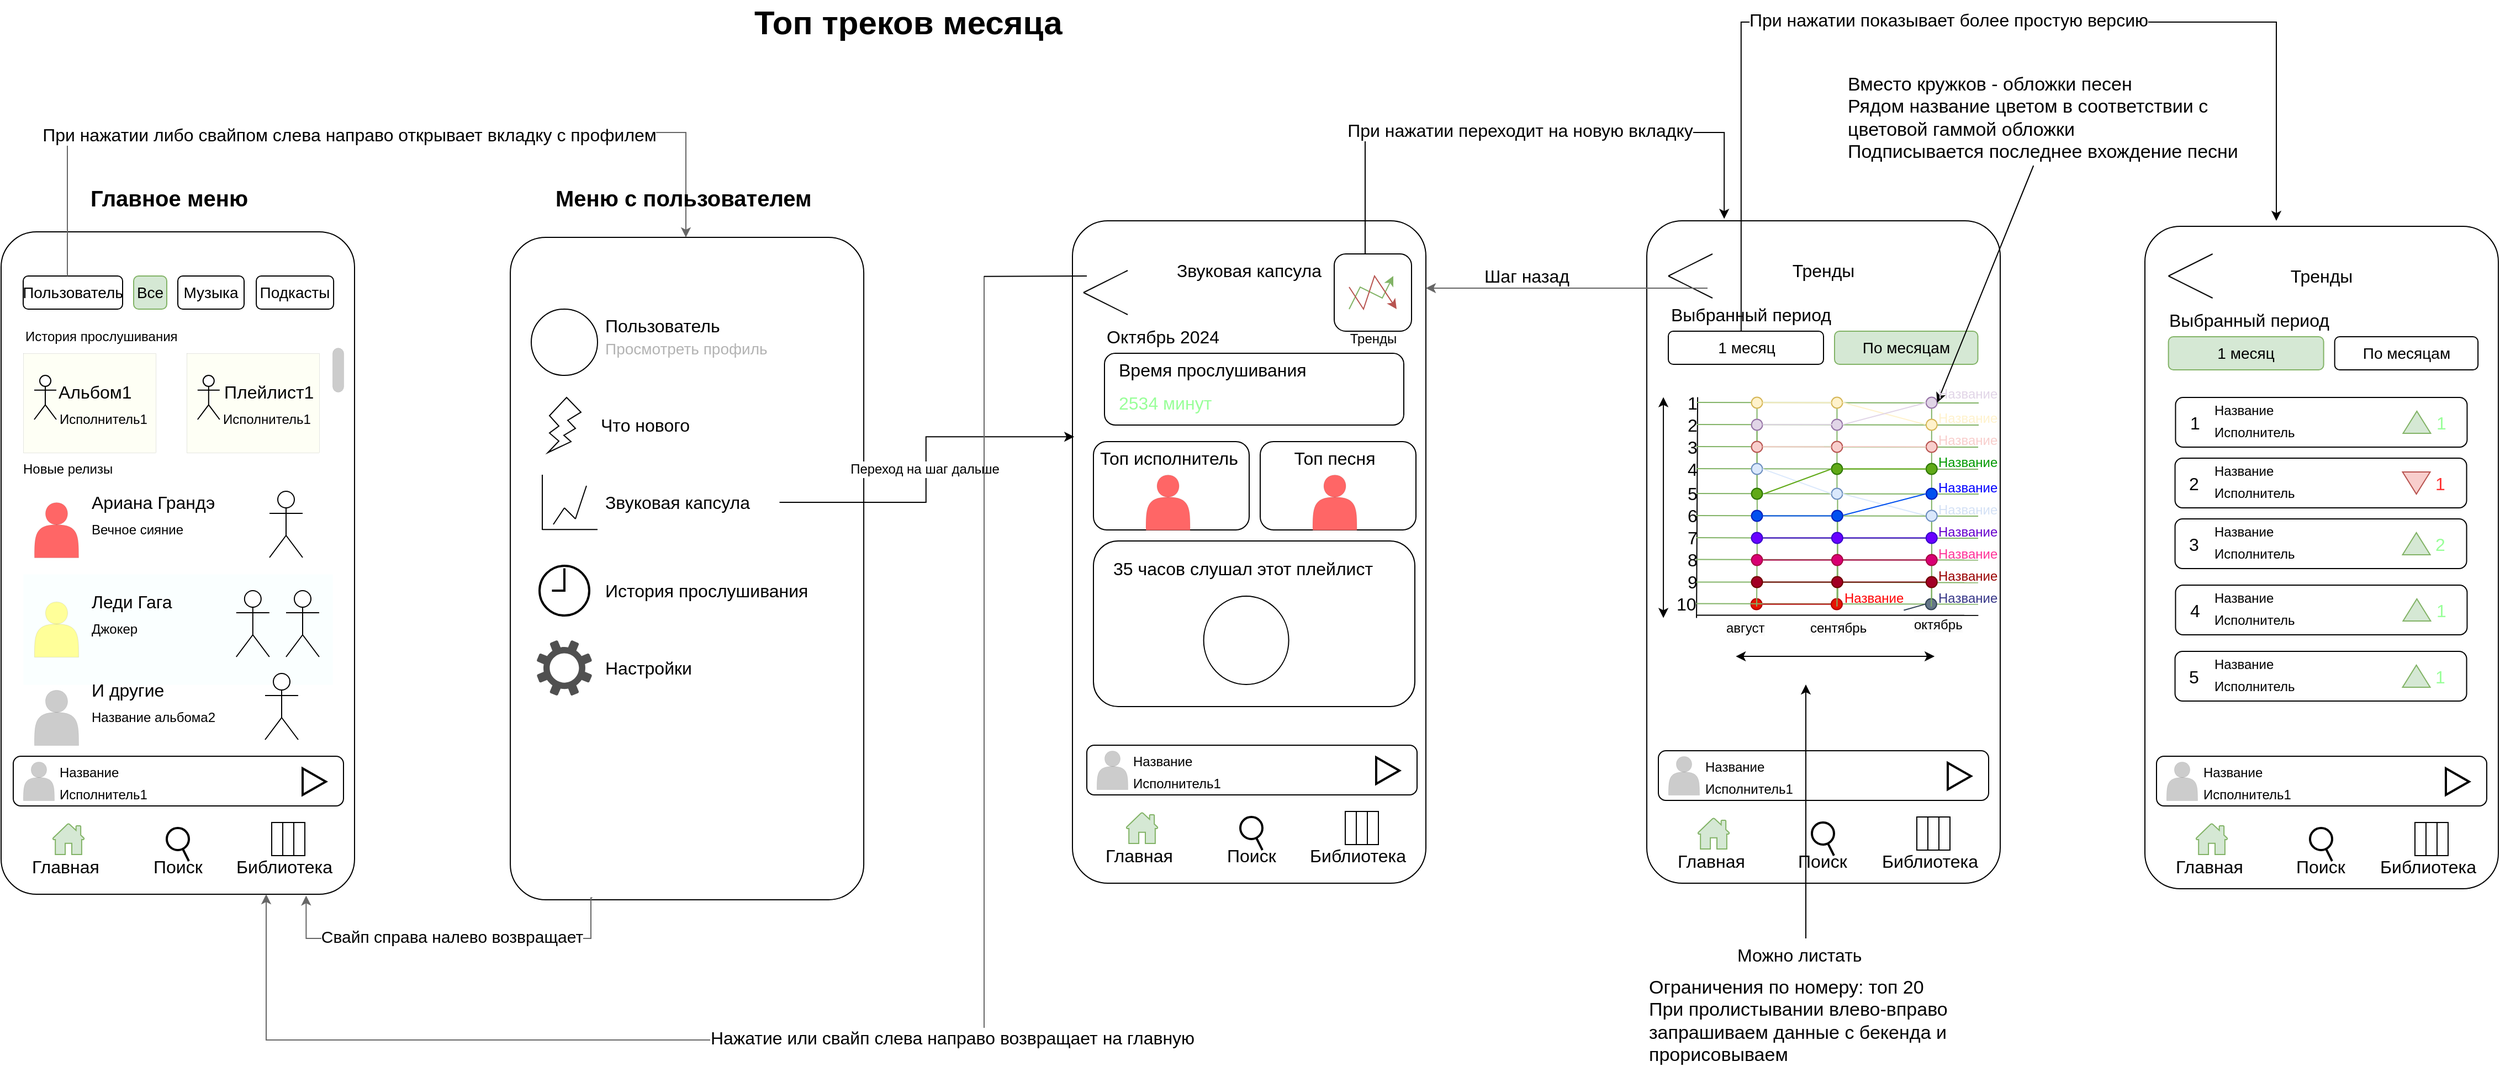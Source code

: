 <mxfile version="24.7.17">
  <diagram name="Страница — 1" id="mekk27BbEF_bqDterf1v">
    <mxGraphModel dx="3217" dy="2429" grid="1" gridSize="10" guides="1" tooltips="1" connect="1" arrows="1" fold="1" page="1" pageScale="1" pageWidth="827" pageHeight="1169" math="0" shadow="0">
      <root>
        <mxCell id="0" />
        <mxCell id="1" parent="0" />
        <mxCell id="Wl-ILKXg40PPsVRRGT6P-1" value="" style="rounded=1;whiteSpace=wrap;html=1;arcSize=10;" parent="1" vertex="1">
          <mxGeometry x="-700" y="40" width="320" height="600" as="geometry" />
        </mxCell>
        <mxCell id="Wl-ILKXg40PPsVRRGT6P-2" value="&lt;span style=&quot;font-size: 14px;&quot;&gt;Пользователь&lt;/span&gt;" style="rounded=1;whiteSpace=wrap;html=1;" parent="1" vertex="1">
          <mxGeometry x="-680" y="80" width="90" height="30" as="geometry" />
        </mxCell>
        <mxCell id="Wl-ILKXg40PPsVRRGT6P-18" value="" style="shape=actor;whiteSpace=wrap;html=1;strokeWidth=0;fontSize=14;fillColor=#FF6666;" parent="1" vertex="1">
          <mxGeometry x="-670" y="285" width="40" height="50" as="geometry" />
        </mxCell>
        <mxCell id="Wl-ILKXg40PPsVRRGT6P-20" value="Ариана Грандэ" style="text;html=1;strokeColor=none;fillColor=none;align=left;verticalAlign=middle;whiteSpace=wrap;rounded=0;strokeWidth=1;fontSize=16;" parent="1" vertex="1">
          <mxGeometry x="-620" y="270" width="160" height="30" as="geometry" />
        </mxCell>
        <mxCell id="Wl-ILKXg40PPsVRRGT6P-21" value="Вечное сияние" style="text;html=1;strokeColor=none;fillColor=none;align=left;verticalAlign=middle;whiteSpace=wrap;rounded=0;strokeWidth=1;fontSize=12;" parent="1" vertex="1">
          <mxGeometry x="-620" y="300" width="120" height="20" as="geometry" />
        </mxCell>
        <mxCell id="Wl-ILKXg40PPsVRRGT6P-29" value="" style="rounded=0;whiteSpace=wrap;html=1;strokeWidth=0;fontSize=14;fillColor=#FAFFFF;strokeColor=none;" parent="1" vertex="1">
          <mxGeometry x="-680" y="350" width="280" height="100" as="geometry" />
        </mxCell>
        <mxCell id="Wl-ILKXg40PPsVRRGT6P-30" value="" style="shape=actor;whiteSpace=wrap;html=1;strokeWidth=0;fontSize=14;fillColor=#FFFF99;" parent="1" vertex="1">
          <mxGeometry x="-670" y="375" width="40" height="50" as="geometry" />
        </mxCell>
        <mxCell id="Wl-ILKXg40PPsVRRGT6P-32" value="Леди Гага" style="text;html=1;strokeColor=none;fillColor=none;align=left;verticalAlign=middle;whiteSpace=wrap;rounded=0;strokeWidth=1;fontSize=16;" parent="1" vertex="1">
          <mxGeometry x="-620" y="360" width="160" height="30" as="geometry" />
        </mxCell>
        <mxCell id="Wl-ILKXg40PPsVRRGT6P-33" value="Джокер" style="text;html=1;strokeColor=none;fillColor=none;align=left;verticalAlign=middle;whiteSpace=wrap;rounded=0;strokeWidth=1;fontSize=12;" parent="1" vertex="1">
          <mxGeometry x="-620" y="390" width="120" height="20" as="geometry" />
        </mxCell>
        <mxCell id="Wl-ILKXg40PPsVRRGT6P-41" value="" style="shape=actor;whiteSpace=wrap;html=1;strokeWidth=0;fontSize=14;fillColor=#CCCCCC;" parent="1" vertex="1">
          <mxGeometry x="-670" y="455" width="40" height="50" as="geometry" />
        </mxCell>
        <mxCell id="Wl-ILKXg40PPsVRRGT6P-43" value="И другие" style="text;html=1;strokeColor=none;fillColor=none;align=left;verticalAlign=middle;whiteSpace=wrap;rounded=0;strokeWidth=1;fontSize=16;" parent="1" vertex="1">
          <mxGeometry x="-620" y="440" width="160" height="30" as="geometry" />
        </mxCell>
        <mxCell id="Wl-ILKXg40PPsVRRGT6P-44" value="Название альбома2" style="text;html=1;strokeColor=none;fillColor=none;align=left;verticalAlign=middle;whiteSpace=wrap;rounded=0;strokeWidth=1;fontSize=12;" parent="1" vertex="1">
          <mxGeometry x="-620" y="470" width="120" height="20" as="geometry" />
        </mxCell>
        <mxCell id="Wl-ILKXg40PPsVRRGT6P-52" value="История прослушивания" style="text;html=1;strokeColor=none;fillColor=none;align=left;verticalAlign=middle;whiteSpace=wrap;rounded=0;strokeWidth=1;fontSize=12;" parent="1" vertex="1">
          <mxGeometry x="-680" y="120" width="150" height="30" as="geometry" />
        </mxCell>
        <mxCell id="Wl-ILKXg40PPsVRRGT6P-85" value="" style="rounded=1;whiteSpace=wrap;html=1;arcSize=50;strokeWidth=0;fillColor=#CCCCCC;" parent="1" vertex="1">
          <mxGeometry x="-400" y="145" width="10" height="40" as="geometry" />
        </mxCell>
        <mxCell id="Wl-ILKXg40PPsVRRGT6P-219" style="edgeStyle=orthogonalEdgeStyle;rounded=0;orthogonalLoop=1;jettySize=auto;html=1;strokeColor=#666666;fontSize=14;fontColor=#999999;" parent="1" source="Wl-ILKXg40PPsVRRGT6P-2" target="Wl-ILKXg40PPsVRRGT6P-277" edge="1">
          <mxGeometry relative="1" as="geometry">
            <Array as="points">
              <mxPoint x="-640" y="-50" />
              <mxPoint x="-80" y="-50" />
            </Array>
            <mxPoint x="-370" y="-35" as="sourcePoint" />
            <mxPoint x="-270" y="95.0" as="targetPoint" />
          </mxGeometry>
        </mxCell>
        <mxCell id="Wl-ILKXg40PPsVRRGT6P-278" value="&lt;font style=&quot;font-size: 16px;&quot;&gt;При нажатии либо свайпом слева направо открывает вкладку с профилем&lt;/font&gt;" style="edgeLabel;html=1;align=center;verticalAlign=middle;resizable=0;points=[];" parent="Wl-ILKXg40PPsVRRGT6P-219" vertex="1" connectable="0">
          <mxGeometry x="-0.021" y="-2" relative="1" as="geometry">
            <mxPoint as="offset" />
          </mxGeometry>
        </mxCell>
        <mxCell id="Wl-ILKXg40PPsVRRGT6P-220" value="" style="rounded=0;whiteSpace=wrap;html=1;strokeWidth=0;fontSize=14;fillColor=#FEFFF5;strokeColor=default;" parent="1" vertex="1">
          <mxGeometry x="-680" y="150" width="120" height="90" as="geometry" />
        </mxCell>
        <mxCell id="Wl-ILKXg40PPsVRRGT6P-223" value="Альбом1" style="text;html=1;strokeColor=none;fillColor=none;align=left;verticalAlign=middle;whiteSpace=wrap;rounded=0;strokeWidth=1;fontSize=16;" parent="1" vertex="1">
          <mxGeometry x="-650" y="170" width="88.95" height="30" as="geometry" />
        </mxCell>
        <mxCell id="Wl-ILKXg40PPsVRRGT6P-224" value="Исполнитель1" style="text;html=1;strokeColor=none;fillColor=none;align=left;verticalAlign=middle;whiteSpace=wrap;rounded=0;strokeWidth=1;fontSize=12;" parent="1" vertex="1">
          <mxGeometry x="-648.95" y="200" width="90" height="20" as="geometry" />
        </mxCell>
        <mxCell id="Wl-ILKXg40PPsVRRGT6P-243" value="&lt;font size=&quot;1&quot; style=&quot;&quot;&gt;&lt;b style=&quot;font-size: 30px;&quot;&gt;Топ треков месяца&lt;/b&gt;&lt;/font&gt;" style="text;html=1;strokeColor=none;fillColor=none;align=left;verticalAlign=middle;whiteSpace=wrap;rounded=0;fontSize=18;" parent="1" vertex="1">
          <mxGeometry x="-20.0" y="-170" width="680" height="40" as="geometry" />
        </mxCell>
        <mxCell id="Wl-ILKXg40PPsVRRGT6P-247" value="&lt;span style=&quot;font-size: 14px;&quot;&gt;Все&lt;/span&gt;" style="rounded=1;whiteSpace=wrap;html=1;fillColor=#d5e8d4;strokeColor=#82b366;" parent="1" vertex="1">
          <mxGeometry x="-580" y="80" width="30" height="30" as="geometry" />
        </mxCell>
        <mxCell id="Wl-ILKXg40PPsVRRGT6P-248" value="&lt;span style=&quot;font-size: 14px;&quot;&gt;Музыка&lt;/span&gt;" style="rounded=1;whiteSpace=wrap;html=1;" parent="1" vertex="1">
          <mxGeometry x="-540" y="80" width="60" height="30" as="geometry" />
        </mxCell>
        <mxCell id="Wl-ILKXg40PPsVRRGT6P-249" value="&lt;span style=&quot;font-size: 14px;&quot;&gt;Подкасты&lt;/span&gt;" style="rounded=1;whiteSpace=wrap;html=1;" parent="1" vertex="1">
          <mxGeometry x="-468.95" y="80" width="70" height="30" as="geometry" />
        </mxCell>
        <mxCell id="Wl-ILKXg40PPsVRRGT6P-250" value="" style="shape=umlActor;verticalLabelPosition=bottom;verticalAlign=top;html=1;outlineConnect=0;" parent="1" vertex="1">
          <mxGeometry x="-670" y="170" width="20" height="40" as="geometry" />
        </mxCell>
        <mxCell id="Wl-ILKXg40PPsVRRGT6P-251" value="" style="rounded=0;whiteSpace=wrap;html=1;strokeWidth=0;fontSize=14;fillColor=#FEFFF5;strokeColor=default;" parent="1" vertex="1">
          <mxGeometry x="-532.1" y="150" width="120" height="90" as="geometry" />
        </mxCell>
        <mxCell id="Wl-ILKXg40PPsVRRGT6P-252" value="Плейлист1" style="text;html=1;strokeColor=none;fillColor=none;align=left;verticalAlign=middle;whiteSpace=wrap;rounded=0;strokeWidth=1;fontSize=16;" parent="1" vertex="1">
          <mxGeometry x="-500" y="170" width="86.85" height="30" as="geometry" />
        </mxCell>
        <mxCell id="Wl-ILKXg40PPsVRRGT6P-253" value="Исполнитель1" style="text;html=1;strokeColor=none;fillColor=none;align=left;verticalAlign=middle;whiteSpace=wrap;rounded=0;strokeWidth=1;fontSize=12;" parent="1" vertex="1">
          <mxGeometry x="-501.05" y="200" width="90" height="20" as="geometry" />
        </mxCell>
        <mxCell id="Wl-ILKXg40PPsVRRGT6P-254" value="" style="shape=umlActor;verticalLabelPosition=bottom;verticalAlign=top;html=1;outlineConnect=0;" parent="1" vertex="1">
          <mxGeometry x="-522.1" y="170" width="20" height="40" as="geometry" />
        </mxCell>
        <mxCell id="Wl-ILKXg40PPsVRRGT6P-255" value="Новые релизы" style="text;html=1;strokeColor=none;fillColor=none;align=left;verticalAlign=middle;whiteSpace=wrap;rounded=0;strokeWidth=1;fontSize=12;" parent="1" vertex="1">
          <mxGeometry x="-682.1" y="240" width="150" height="30" as="geometry" />
        </mxCell>
        <mxCell id="Wl-ILKXg40PPsVRRGT6P-256" value="" style="shape=umlActor;verticalLabelPosition=bottom;verticalAlign=top;html=1;outlineConnect=0;" parent="1" vertex="1">
          <mxGeometry x="-487.1" y="365" width="30" height="60" as="geometry" />
        </mxCell>
        <mxCell id="Wl-ILKXg40PPsVRRGT6P-257" value="" style="shape=umlActor;verticalLabelPosition=bottom;verticalAlign=top;html=1;outlineConnect=0;" parent="1" vertex="1">
          <mxGeometry x="-442" y="365" width="30" height="60" as="geometry" />
        </mxCell>
        <mxCell id="Wl-ILKXg40PPsVRRGT6P-258" value="" style="shape=umlActor;verticalLabelPosition=bottom;verticalAlign=top;html=1;outlineConnect=0;" parent="1" vertex="1">
          <mxGeometry x="-457" y="275" width="30" height="60" as="geometry" />
        </mxCell>
        <mxCell id="Wl-ILKXg40PPsVRRGT6P-259" value="" style="shape=umlActor;verticalLabelPosition=bottom;verticalAlign=top;html=1;outlineConnect=0;" parent="1" vertex="1">
          <mxGeometry x="-461" y="440" width="30" height="60" as="geometry" />
        </mxCell>
        <mxCell id="Wl-ILKXg40PPsVRRGT6P-262" value="" style="sketch=0;pointerEvents=1;shadow=0;dashed=0;html=1;strokeColor=#82b366;fillColor=#d5e8d4;labelPosition=center;verticalLabelPosition=bottom;verticalAlign=top;outlineConnect=0;align=center;shape=mxgraph.office.concepts.home;" parent="1" vertex="1">
          <mxGeometry x="-653.32" y="576" width="28.74" height="28" as="geometry" />
        </mxCell>
        <mxCell id="Wl-ILKXg40PPsVRRGT6P-264" value="" style="rounded=0;whiteSpace=wrap;html=1;rotation=90;" parent="1" vertex="1">
          <mxGeometry x="-465" y="585" width="30" height="10" as="geometry" />
        </mxCell>
        <mxCell id="Wl-ILKXg40PPsVRRGT6P-265" value="" style="rounded=0;whiteSpace=wrap;html=1;rotation=90;" parent="1" vertex="1">
          <mxGeometry x="-455" y="585" width="30" height="10" as="geometry" />
        </mxCell>
        <mxCell id="Wl-ILKXg40PPsVRRGT6P-266" value="" style="rounded=0;whiteSpace=wrap;html=1;rotation=90;" parent="1" vertex="1">
          <mxGeometry x="-445" y="585" width="30" height="10" as="geometry" />
        </mxCell>
        <mxCell id="Wl-ILKXg40PPsVRRGT6P-267" value="Главная" style="text;html=1;strokeColor=none;fillColor=none;align=left;verticalAlign=middle;whiteSpace=wrap;rounded=0;strokeWidth=1;fontSize=16;" parent="1" vertex="1">
          <mxGeometry x="-673.95" y="600" width="70" height="30" as="geometry" />
        </mxCell>
        <mxCell id="Wl-ILKXg40PPsVRRGT6P-270" value="Библиотека" style="text;html=1;strokeColor=none;fillColor=none;align=left;verticalAlign=middle;whiteSpace=wrap;rounded=0;strokeWidth=1;fontSize=16;" parent="1" vertex="1">
          <mxGeometry x="-488.95" y="600" width="70" height="30" as="geometry" />
        </mxCell>
        <mxCell id="Wl-ILKXg40PPsVRRGT6P-271" value="" style="rounded=1;whiteSpace=wrap;html=1;" parent="1" vertex="1">
          <mxGeometry x="-689" y="515" width="299" height="45" as="geometry" />
        </mxCell>
        <mxCell id="Wl-ILKXg40PPsVRRGT6P-272" value="" style="shape=actor;whiteSpace=wrap;html=1;strokeWidth=0;fontSize=14;fillColor=#CCCCCC;" parent="1" vertex="1">
          <mxGeometry x="-680" y="520" width="28" height="35" as="geometry" />
        </mxCell>
        <mxCell id="Wl-ILKXg40PPsVRRGT6P-273" value="Исполнитель1" style="text;html=1;strokeColor=none;fillColor=none;align=left;verticalAlign=middle;whiteSpace=wrap;rounded=0;strokeWidth=1;fontSize=12;" parent="1" vertex="1">
          <mxGeometry x="-648.95" y="540" width="90" height="20" as="geometry" />
        </mxCell>
        <mxCell id="Wl-ILKXg40PPsVRRGT6P-274" value="Название" style="text;html=1;strokeColor=none;fillColor=none;align=left;verticalAlign=middle;whiteSpace=wrap;rounded=0;strokeWidth=1;fontSize=12;" parent="1" vertex="1">
          <mxGeometry x="-648.95" y="520" width="90" height="20" as="geometry" />
        </mxCell>
        <mxCell id="Wl-ILKXg40PPsVRRGT6P-275" value="" style="html=1;verticalLabelPosition=bottom;align=center;labelBackgroundColor=#ffffff;verticalAlign=top;strokeWidth=2;strokeColor=#000000;shadow=0;dashed=0;shape=mxgraph.ios7.icons.play;" parent="1" vertex="1">
          <mxGeometry x="-427" y="526" width="21" height="24" as="geometry" />
        </mxCell>
        <mxCell id="Wl-ILKXg40PPsVRRGT6P-277" value="" style="rounded=1;whiteSpace=wrap;html=1;arcSize=10;" parent="1" vertex="1">
          <mxGeometry x="-238.95" y="45" width="320" height="600" as="geometry" />
        </mxCell>
        <mxCell id="Wl-ILKXg40PPsVRRGT6P-279" value="" style="ellipse;whiteSpace=wrap;html=1;aspect=fixed;" parent="1" vertex="1">
          <mxGeometry x="-220" y="110" width="60" height="60" as="geometry" />
        </mxCell>
        <mxCell id="Wl-ILKXg40PPsVRRGT6P-280" value="Пользователь" style="text;html=1;strokeColor=none;fillColor=none;align=left;verticalAlign=middle;whiteSpace=wrap;rounded=0;strokeWidth=1;fontSize=16;" parent="1" vertex="1">
          <mxGeometry x="-155.25" y="110" width="160" height="30" as="geometry" />
        </mxCell>
        <mxCell id="Wl-ILKXg40PPsVRRGT6P-281" value="&lt;font color=&quot;#b3b3b3&quot; style=&quot;font-size: 14px;&quot;&gt;Просмотреть профиль&lt;/font&gt;" style="text;html=1;strokeColor=none;fillColor=none;align=left;verticalAlign=middle;whiteSpace=wrap;rounded=0;strokeWidth=1;fontSize=16;" parent="1" vertex="1">
          <mxGeometry x="-155.25" y="130" width="185.25" height="30" as="geometry" />
        </mxCell>
        <mxCell id="Wl-ILKXg40PPsVRRGT6P-282" value="" style="verticalLabelPosition=bottom;verticalAlign=top;html=1;shape=mxgraph.basic.flash" parent="1" vertex="1">
          <mxGeometry x="-205" y="190" width="30" height="50" as="geometry" />
        </mxCell>
        <mxCell id="Wl-ILKXg40PPsVRRGT6P-283" value="" style="endArrow=none;html=1;rounded=0;" parent="1" edge="1">
          <mxGeometry width="50" height="50" relative="1" as="geometry">
            <mxPoint x="-210" y="310" as="sourcePoint" />
            <mxPoint x="-210" y="260" as="targetPoint" />
          </mxGeometry>
        </mxCell>
        <mxCell id="Wl-ILKXg40PPsVRRGT6P-284" value="" style="endArrow=none;html=1;rounded=0;" parent="1" edge="1">
          <mxGeometry width="50" height="50" relative="1" as="geometry">
            <mxPoint x="-210" y="309.58" as="sourcePoint" />
            <mxPoint x="-160" y="309.58" as="targetPoint" />
          </mxGeometry>
        </mxCell>
        <mxCell id="Wl-ILKXg40PPsVRRGT6P-285" value="" style="endArrow=none;html=1;rounded=0;" parent="1" edge="1">
          <mxGeometry width="50" height="50" relative="1" as="geometry">
            <mxPoint x="-200" y="305" as="sourcePoint" />
            <mxPoint x="-190" y="290" as="targetPoint" />
          </mxGeometry>
        </mxCell>
        <mxCell id="Wl-ILKXg40PPsVRRGT6P-286" value="" style="endArrow=none;html=1;rounded=0;" parent="1" edge="1">
          <mxGeometry width="50" height="50" relative="1" as="geometry">
            <mxPoint x="-190" y="290" as="sourcePoint" />
            <mxPoint x="-180" y="300" as="targetPoint" />
          </mxGeometry>
        </mxCell>
        <mxCell id="Wl-ILKXg40PPsVRRGT6P-287" value="" style="endArrow=none;html=1;rounded=0;" parent="1" edge="1">
          <mxGeometry width="50" height="50" relative="1" as="geometry">
            <mxPoint x="-180" y="300" as="sourcePoint" />
            <mxPoint x="-170" y="270" as="targetPoint" />
          </mxGeometry>
        </mxCell>
        <mxCell id="Wl-ILKXg40PPsVRRGT6P-288" value="" style="html=1;verticalLabelPosition=bottom;align=center;labelBackgroundColor=#ffffff;verticalAlign=top;strokeWidth=2;strokeColor=#000000;shadow=0;dashed=0;shape=mxgraph.ios7.icons.clock;" parent="1" vertex="1">
          <mxGeometry x="-212.5" y="342.5" width="45" height="45" as="geometry" />
        </mxCell>
        <mxCell id="Wl-ILKXg40PPsVRRGT6P-289" value="" style="sketch=0;pointerEvents=1;shadow=0;dashed=0;html=1;strokeColor=none;labelPosition=center;verticalLabelPosition=bottom;verticalAlign=top;align=center;fillColor=#505050;shape=mxgraph.mscae.enterprise.settings" parent="1" vertex="1">
          <mxGeometry x="-215" y="410" width="50" height="50" as="geometry" />
        </mxCell>
        <mxCell id="Wl-ILKXg40PPsVRRGT6P-290" value="Что нового" style="text;html=1;strokeColor=none;fillColor=none;align=left;verticalAlign=middle;whiteSpace=wrap;rounded=0;strokeWidth=1;fontSize=16;" parent="1" vertex="1">
          <mxGeometry x="-158.95" y="200" width="160" height="30" as="geometry" />
        </mxCell>
        <mxCell id="Wl-ILKXg40PPsVRRGT6P-291" value="Звуковая капсула" style="text;html=1;strokeColor=none;fillColor=none;align=left;verticalAlign=middle;whiteSpace=wrap;rounded=0;strokeWidth=1;fontSize=16;" parent="1" vertex="1">
          <mxGeometry x="-155.25" y="270" width="160" height="30" as="geometry" />
        </mxCell>
        <mxCell id="Wl-ILKXg40PPsVRRGT6P-292" value="История прослушивания" style="text;html=1;strokeColor=none;fillColor=none;align=left;verticalAlign=middle;whiteSpace=wrap;rounded=0;strokeWidth=1;fontSize=16;" parent="1" vertex="1">
          <mxGeometry x="-155.25" y="350" width="195.25" height="30" as="geometry" />
        </mxCell>
        <mxCell id="Wl-ILKXg40PPsVRRGT6P-293" value="Настройки" style="text;html=1;strokeColor=none;fillColor=none;align=left;verticalAlign=middle;whiteSpace=wrap;rounded=0;strokeWidth=1;fontSize=16;" parent="1" vertex="1">
          <mxGeometry x="-155.25" y="420" width="160" height="30" as="geometry" />
        </mxCell>
        <mxCell id="Wl-ILKXg40PPsVRRGT6P-294" value="" style="rounded=1;whiteSpace=wrap;html=1;arcSize=10;" parent="1" vertex="1">
          <mxGeometry x="270" y="30" width="320" height="600" as="geometry" />
        </mxCell>
        <mxCell id="Wl-ILKXg40PPsVRRGT6P-295" value="" style="rounded=1;whiteSpace=wrap;html=1;" parent="1" vertex="1">
          <mxGeometry x="507" y="60" width="70" height="70" as="geometry" />
        </mxCell>
        <mxCell id="Wl-ILKXg40PPsVRRGT6P-297" value="Звуковая капсула" style="text;html=1;strokeColor=none;fillColor=none;align=center;verticalAlign=middle;whiteSpace=wrap;rounded=0;strokeWidth=1;fontSize=16;" parent="1" vertex="1">
          <mxGeometry x="270" y="60" width="320" height="30" as="geometry" />
        </mxCell>
        <mxCell id="Wl-ILKXg40PPsVRRGT6P-298" value="Октябрь 2024" style="text;html=1;strokeColor=none;fillColor=none;align=left;verticalAlign=middle;whiteSpace=wrap;rounded=0;strokeWidth=1;fontSize=16;" parent="1" vertex="1">
          <mxGeometry x="299" y="120" width="160" height="30" as="geometry" />
        </mxCell>
        <mxCell id="Wl-ILKXg40PPsVRRGT6P-299" value="" style="rounded=1;whiteSpace=wrap;html=1;" parent="1" vertex="1">
          <mxGeometry x="299" y="150" width="271" height="65" as="geometry" />
        </mxCell>
        <mxCell id="Wl-ILKXg40PPsVRRGT6P-300" value="Время прослушивания" style="text;html=1;strokeColor=none;fillColor=none;align=left;verticalAlign=middle;whiteSpace=wrap;rounded=0;strokeWidth=1;fontSize=16;" parent="1" vertex="1">
          <mxGeometry x="310" y="150" width="190" height="30" as="geometry" />
        </mxCell>
        <mxCell id="Wl-ILKXg40PPsVRRGT6P-301" value="&lt;font color=&quot;#99ff99&quot;&gt;2534 минут&lt;/font&gt;" style="text;html=1;strokeColor=none;fillColor=none;align=left;verticalAlign=middle;whiteSpace=wrap;rounded=0;strokeWidth=1;fontSize=16;" parent="1" vertex="1">
          <mxGeometry x="310" y="180" width="160" height="30" as="geometry" />
        </mxCell>
        <mxCell id="Wl-ILKXg40PPsVRRGT6P-302" value="" style="rounded=1;whiteSpace=wrap;html=1;" parent="1" vertex="1">
          <mxGeometry x="289" y="230" width="141" height="80" as="geometry" />
        </mxCell>
        <mxCell id="Wl-ILKXg40PPsVRRGT6P-303" value="" style="shape=actor;whiteSpace=wrap;html=1;strokeWidth=0;fontSize=14;fillColor=#FF6666;" parent="1" vertex="1">
          <mxGeometry x="336.32" y="260" width="40" height="50" as="geometry" />
        </mxCell>
        <mxCell id="Wl-ILKXg40PPsVRRGT6P-304" value="Топ исполнитель" style="text;html=1;strokeColor=none;fillColor=none;align=left;verticalAlign=middle;whiteSpace=wrap;rounded=0;strokeWidth=1;fontSize=16;" parent="1" vertex="1">
          <mxGeometry x="292.65" y="230" width="127.35" height="30" as="geometry" />
        </mxCell>
        <mxCell id="Wl-ILKXg40PPsVRRGT6P-305" value="" style="rounded=1;whiteSpace=wrap;html=1;" parent="1" vertex="1">
          <mxGeometry x="440" y="230" width="141" height="80" as="geometry" />
        </mxCell>
        <mxCell id="Wl-ILKXg40PPsVRRGT6P-306" value="" style="shape=actor;whiteSpace=wrap;html=1;strokeWidth=0;fontSize=14;fillColor=#FF6666;" parent="1" vertex="1">
          <mxGeometry x="487.32" y="260" width="40" height="50" as="geometry" />
        </mxCell>
        <mxCell id="Wl-ILKXg40PPsVRRGT6P-307" value="Топ песня" style="text;html=1;strokeColor=none;fillColor=none;align=center;verticalAlign=middle;whiteSpace=wrap;rounded=0;strokeWidth=1;fontSize=16;" parent="1" vertex="1">
          <mxGeometry x="443.65" y="230" width="127.35" height="30" as="geometry" />
        </mxCell>
        <mxCell id="Wl-ILKXg40PPsVRRGT6P-308" value="" style="rounded=1;whiteSpace=wrap;html=1;" parent="1" vertex="1">
          <mxGeometry x="289" y="320" width="291" height="150" as="geometry" />
        </mxCell>
        <mxCell id="Wl-ILKXg40PPsVRRGT6P-309" value="35 часов слушал этот плейлист" style="text;html=1;strokeColor=none;fillColor=none;align=left;verticalAlign=middle;whiteSpace=wrap;rounded=0;strokeWidth=1;fontSize=16;" parent="1" vertex="1">
          <mxGeometry x="305" y="330" width="255" height="30" as="geometry" />
        </mxCell>
        <mxCell id="Wl-ILKXg40PPsVRRGT6P-310" value="" style="ellipse;whiteSpace=wrap;html=1;" parent="1" vertex="1">
          <mxGeometry x="388.8" y="370" width="77" height="80" as="geometry" />
        </mxCell>
        <mxCell id="Wl-ILKXg40PPsVRRGT6P-4" value="" style="ellipse;whiteSpace=wrap;html=1;aspect=fixed;strokeWidth=2;" parent="1" vertex="1">
          <mxGeometry x="-550" y="580" width="20" height="20" as="geometry" />
        </mxCell>
        <mxCell id="Wl-ILKXg40PPsVRRGT6P-5" value="" style="endArrow=none;html=1;rounded=0;strokeWidth=2;" parent="1" target="Wl-ILKXg40PPsVRRGT6P-4" edge="1">
          <mxGeometry width="50" height="50" relative="1" as="geometry">
            <mxPoint x="-530" y="610" as="sourcePoint" />
            <mxPoint x="-480" y="590" as="targetPoint" />
          </mxGeometry>
        </mxCell>
        <mxCell id="Wl-ILKXg40PPsVRRGT6P-268" value="Поиск" style="text;html=1;strokeColor=none;fillColor=none;align=left;verticalAlign=middle;whiteSpace=wrap;rounded=0;strokeWidth=1;fontSize=16;" parent="1" vertex="1">
          <mxGeometry x="-564.2" y="600" width="70" height="30" as="geometry" />
        </mxCell>
        <mxCell id="Wl-ILKXg40PPsVRRGT6P-315" value="" style="edgeStyle=orthogonalEdgeStyle;rounded=0;orthogonalLoop=1;jettySize=auto;html=1;exitX=1;exitY=0.5;exitDx=0;exitDy=0;entryX=0.005;entryY=0.326;entryDx=0;entryDy=0;entryPerimeter=0;" parent="1" source="Wl-ILKXg40PPsVRRGT6P-291" target="Wl-ILKXg40PPsVRRGT6P-294" edge="1">
          <mxGeometry relative="1" as="geometry">
            <mxPoint x="-261.05" y="327.72" as="targetPoint" />
            <mxPoint x="-320" y="620" as="sourcePoint" />
          </mxGeometry>
        </mxCell>
        <mxCell id="Wl-ILKXg40PPsVRRGT6P-316" value="&lt;span style=&quot;font-size: 12px;&quot;&gt;Переход на шаг дальше&lt;/span&gt;" style="edgeLabel;html=1;align=center;verticalAlign=middle;resizable=0;points=[];" parent="Wl-ILKXg40PPsVRRGT6P-315" vertex="1" connectable="0">
          <mxGeometry x="-0.008" y="1" relative="1" as="geometry">
            <mxPoint x="-1" y="-1" as="offset" />
          </mxGeometry>
        </mxCell>
        <mxCell id="Wl-ILKXg40PPsVRRGT6P-317" value="" style="sketch=0;pointerEvents=1;shadow=0;dashed=0;html=1;strokeColor=#82b366;fillColor=#d5e8d4;labelPosition=center;verticalLabelPosition=bottom;verticalAlign=top;outlineConnect=0;align=center;shape=mxgraph.office.concepts.home;" parent="1" vertex="1">
          <mxGeometry x="318.68" y="566" width="28.74" height="28" as="geometry" />
        </mxCell>
        <mxCell id="Wl-ILKXg40PPsVRRGT6P-318" value="" style="rounded=0;whiteSpace=wrap;html=1;rotation=90;" parent="1" vertex="1">
          <mxGeometry x="507" y="575" width="30" height="10" as="geometry" />
        </mxCell>
        <mxCell id="Wl-ILKXg40PPsVRRGT6P-319" value="" style="rounded=0;whiteSpace=wrap;html=1;rotation=90;" parent="1" vertex="1">
          <mxGeometry x="517" y="575" width="30" height="10" as="geometry" />
        </mxCell>
        <mxCell id="Wl-ILKXg40PPsVRRGT6P-320" value="" style="rounded=0;whiteSpace=wrap;html=1;rotation=90;" parent="1" vertex="1">
          <mxGeometry x="527" y="575" width="30" height="10" as="geometry" />
        </mxCell>
        <mxCell id="Wl-ILKXg40PPsVRRGT6P-321" value="Главная" style="text;html=1;strokeColor=none;fillColor=none;align=left;verticalAlign=middle;whiteSpace=wrap;rounded=0;strokeWidth=1;fontSize=16;" parent="1" vertex="1">
          <mxGeometry x="298.05" y="590" width="70" height="30" as="geometry" />
        </mxCell>
        <mxCell id="Wl-ILKXg40PPsVRRGT6P-322" value="Библиотека" style="text;html=1;strokeColor=none;fillColor=none;align=left;verticalAlign=middle;whiteSpace=wrap;rounded=0;strokeWidth=1;fontSize=16;" parent="1" vertex="1">
          <mxGeometry x="483.05" y="590" width="70" height="30" as="geometry" />
        </mxCell>
        <mxCell id="Wl-ILKXg40PPsVRRGT6P-323" value="" style="rounded=1;whiteSpace=wrap;html=1;" parent="1" vertex="1">
          <mxGeometry x="283" y="505" width="299" height="45" as="geometry" />
        </mxCell>
        <mxCell id="Wl-ILKXg40PPsVRRGT6P-324" value="" style="shape=actor;whiteSpace=wrap;html=1;strokeWidth=0;fontSize=14;fillColor=#CCCCCC;" parent="1" vertex="1">
          <mxGeometry x="292" y="510" width="28" height="35" as="geometry" />
        </mxCell>
        <mxCell id="Wl-ILKXg40PPsVRRGT6P-325" value="Исполнитель1" style="text;html=1;strokeColor=none;fillColor=none;align=left;verticalAlign=middle;whiteSpace=wrap;rounded=0;strokeWidth=1;fontSize=12;" parent="1" vertex="1">
          <mxGeometry x="323.05" y="530" width="90" height="20" as="geometry" />
        </mxCell>
        <mxCell id="Wl-ILKXg40PPsVRRGT6P-326" value="Название" style="text;html=1;strokeColor=none;fillColor=none;align=left;verticalAlign=middle;whiteSpace=wrap;rounded=0;strokeWidth=1;fontSize=12;" parent="1" vertex="1">
          <mxGeometry x="323.05" y="510" width="90" height="20" as="geometry" />
        </mxCell>
        <mxCell id="Wl-ILKXg40PPsVRRGT6P-327" value="" style="html=1;verticalLabelPosition=bottom;align=center;labelBackgroundColor=#ffffff;verticalAlign=top;strokeWidth=2;strokeColor=#000000;shadow=0;dashed=0;shape=mxgraph.ios7.icons.play;" parent="1" vertex="1">
          <mxGeometry x="545" y="516" width="21" height="24" as="geometry" />
        </mxCell>
        <mxCell id="Wl-ILKXg40PPsVRRGT6P-328" value="" style="ellipse;whiteSpace=wrap;html=1;aspect=fixed;strokeWidth=2;" parent="1" vertex="1">
          <mxGeometry x="422" y="570" width="20" height="20" as="geometry" />
        </mxCell>
        <mxCell id="Wl-ILKXg40PPsVRRGT6P-329" value="" style="endArrow=none;html=1;rounded=0;strokeWidth=2;" parent="1" target="Wl-ILKXg40PPsVRRGT6P-328" edge="1">
          <mxGeometry width="50" height="50" relative="1" as="geometry">
            <mxPoint x="442" y="600" as="sourcePoint" />
            <mxPoint x="492" y="580" as="targetPoint" />
          </mxGeometry>
        </mxCell>
        <mxCell id="Wl-ILKXg40PPsVRRGT6P-330" value="Поиск" style="text;html=1;strokeColor=none;fillColor=none;align=left;verticalAlign=middle;whiteSpace=wrap;rounded=0;strokeWidth=1;fontSize=16;" parent="1" vertex="1">
          <mxGeometry x="407.8" y="590" width="70" height="30" as="geometry" />
        </mxCell>
        <mxCell id="Wl-ILKXg40PPsVRRGT6P-331" value="&lt;font style=&quot;font-size: 20px;&quot;&gt;&lt;b&gt;Главное меню&lt;/b&gt;&lt;/font&gt;" style="text;html=1;strokeColor=none;fillColor=none;align=left;verticalAlign=middle;whiteSpace=wrap;rounded=0;fontSize=18;" parent="1" vertex="1">
          <mxGeometry x="-621.05" y="-10" width="680" height="40" as="geometry" />
        </mxCell>
        <mxCell id="Wl-ILKXg40PPsVRRGT6P-332" value="" style="rounded=1;whiteSpace=wrap;html=1;arcSize=10;" parent="1" vertex="1">
          <mxGeometry x="790" y="30" width="320" height="600" as="geometry" />
        </mxCell>
        <mxCell id="Wl-ILKXg40PPsVRRGT6P-333" value="" style="edgeStyle=orthogonalEdgeStyle;rounded=0;orthogonalLoop=1;jettySize=auto;html=1;exitX=0.5;exitY=0;exitDx=0;exitDy=0;entryX=0.219;entryY=-0.003;entryDx=0;entryDy=0;entryPerimeter=0;" parent="1" source="Wl-ILKXg40PPsVRRGT6P-295" target="Wl-ILKXg40PPsVRRGT6P-332" edge="1">
          <mxGeometry relative="1" as="geometry">
            <mxPoint x="790" y="20" as="targetPoint" />
            <mxPoint x="571" y="98.53" as="sourcePoint" />
            <Array as="points">
              <mxPoint x="535" y="-50" />
              <mxPoint x="860" y="-50" />
            </Array>
          </mxGeometry>
        </mxCell>
        <mxCell id="Wl-ILKXg40PPsVRRGT6P-334" value="&lt;font style=&quot;font-size: 16px;&quot;&gt;При нажатии переходит на новую вкладку&lt;/font&gt;" style="edgeLabel;html=1;align=center;verticalAlign=middle;resizable=0;points=[];" parent="Wl-ILKXg40PPsVRRGT6P-333" vertex="1" connectable="0">
          <mxGeometry x="-0.008" y="1" relative="1" as="geometry">
            <mxPoint x="-1" y="-1" as="offset" />
          </mxGeometry>
        </mxCell>
        <mxCell id="Wl-ILKXg40PPsVRRGT6P-335" value="" style="sketch=0;pointerEvents=1;shadow=0;dashed=0;html=1;strokeColor=#82b366;fillColor=#d5e8d4;labelPosition=center;verticalLabelPosition=bottom;verticalAlign=top;outlineConnect=0;align=center;shape=mxgraph.office.concepts.home;" parent="1" vertex="1">
          <mxGeometry x="836.18" y="571" width="28.74" height="28" as="geometry" />
        </mxCell>
        <mxCell id="Wl-ILKXg40PPsVRRGT6P-336" value="" style="rounded=0;whiteSpace=wrap;html=1;rotation=90;" parent="1" vertex="1">
          <mxGeometry x="1024.5" y="580" width="30" height="10" as="geometry" />
        </mxCell>
        <mxCell id="Wl-ILKXg40PPsVRRGT6P-337" value="" style="rounded=0;whiteSpace=wrap;html=1;rotation=90;" parent="1" vertex="1">
          <mxGeometry x="1034.5" y="580" width="30" height="10" as="geometry" />
        </mxCell>
        <mxCell id="Wl-ILKXg40PPsVRRGT6P-338" value="" style="rounded=0;whiteSpace=wrap;html=1;rotation=90;" parent="1" vertex="1">
          <mxGeometry x="1044.5" y="580" width="30" height="10" as="geometry" />
        </mxCell>
        <mxCell id="Wl-ILKXg40PPsVRRGT6P-339" value="Главная" style="text;html=1;strokeColor=none;fillColor=none;align=left;verticalAlign=middle;whiteSpace=wrap;rounded=0;strokeWidth=1;fontSize=16;" parent="1" vertex="1">
          <mxGeometry x="815.55" y="595" width="70" height="30" as="geometry" />
        </mxCell>
        <mxCell id="Wl-ILKXg40PPsVRRGT6P-340" value="Библиотека" style="text;html=1;strokeColor=none;fillColor=none;align=left;verticalAlign=middle;whiteSpace=wrap;rounded=0;strokeWidth=1;fontSize=16;" parent="1" vertex="1">
          <mxGeometry x="1000.55" y="595" width="70" height="30" as="geometry" />
        </mxCell>
        <mxCell id="Wl-ILKXg40PPsVRRGT6P-341" value="" style="rounded=1;whiteSpace=wrap;html=1;" parent="1" vertex="1">
          <mxGeometry x="800.5" y="510" width="299" height="45" as="geometry" />
        </mxCell>
        <mxCell id="Wl-ILKXg40PPsVRRGT6P-342" value="" style="shape=actor;whiteSpace=wrap;html=1;strokeWidth=0;fontSize=14;fillColor=#CCCCCC;" parent="1" vertex="1">
          <mxGeometry x="809.5" y="515" width="28" height="35" as="geometry" />
        </mxCell>
        <mxCell id="Wl-ILKXg40PPsVRRGT6P-343" value="Исполнитель1" style="text;html=1;strokeColor=none;fillColor=none;align=left;verticalAlign=middle;whiteSpace=wrap;rounded=0;strokeWidth=1;fontSize=12;" parent="1" vertex="1">
          <mxGeometry x="840.55" y="535" width="90" height="20" as="geometry" />
        </mxCell>
        <mxCell id="Wl-ILKXg40PPsVRRGT6P-344" value="Название" style="text;html=1;strokeColor=none;fillColor=none;align=left;verticalAlign=middle;whiteSpace=wrap;rounded=0;strokeWidth=1;fontSize=12;" parent="1" vertex="1">
          <mxGeometry x="840.55" y="515" width="90" height="20" as="geometry" />
        </mxCell>
        <mxCell id="Wl-ILKXg40PPsVRRGT6P-345" value="" style="html=1;verticalLabelPosition=bottom;align=center;labelBackgroundColor=#ffffff;verticalAlign=top;strokeWidth=2;strokeColor=#000000;shadow=0;dashed=0;shape=mxgraph.ios7.icons.play;" parent="1" vertex="1">
          <mxGeometry x="1062.5" y="521" width="21" height="24" as="geometry" />
        </mxCell>
        <mxCell id="Wl-ILKXg40PPsVRRGT6P-346" value="" style="ellipse;whiteSpace=wrap;html=1;aspect=fixed;strokeWidth=2;" parent="1" vertex="1">
          <mxGeometry x="939.5" y="575" width="20" height="20" as="geometry" />
        </mxCell>
        <mxCell id="Wl-ILKXg40PPsVRRGT6P-347" value="" style="endArrow=none;html=1;rounded=0;strokeWidth=2;" parent="1" target="Wl-ILKXg40PPsVRRGT6P-346" edge="1">
          <mxGeometry width="50" height="50" relative="1" as="geometry">
            <mxPoint x="959.5" y="605" as="sourcePoint" />
            <mxPoint x="1009.5" y="585" as="targetPoint" />
          </mxGeometry>
        </mxCell>
        <mxCell id="Wl-ILKXg40PPsVRRGT6P-348" value="Поиск" style="text;html=1;strokeColor=none;fillColor=none;align=left;verticalAlign=middle;whiteSpace=wrap;rounded=0;strokeWidth=1;fontSize=16;" parent="1" vertex="1">
          <mxGeometry x="925.3" y="595" width="70" height="30" as="geometry" />
        </mxCell>
        <mxCell id="Wl-ILKXg40PPsVRRGT6P-352" value="" style="endArrow=none;html=1;rounded=0;" parent="1" edge="1">
          <mxGeometry width="50" height="50" relative="1" as="geometry">
            <mxPoint x="280.0" y="95" as="sourcePoint" />
            <mxPoint x="320.0" y="115" as="targetPoint" />
          </mxGeometry>
        </mxCell>
        <mxCell id="Wl-ILKXg40PPsVRRGT6P-353" value="" style="endArrow=none;html=1;rounded=0;" parent="1" edge="1">
          <mxGeometry width="50" height="50" relative="1" as="geometry">
            <mxPoint x="280.0" y="95" as="sourcePoint" />
            <mxPoint x="320.0" y="75" as="targetPoint" />
          </mxGeometry>
        </mxCell>
        <mxCell id="Wl-ILKXg40PPsVRRGT6P-354" value="" style="endArrow=none;html=1;rounded=0;" parent="1" edge="1">
          <mxGeometry width="50" height="50" relative="1" as="geometry">
            <mxPoint x="809.5" y="80" as="sourcePoint" />
            <mxPoint x="849.5" y="100" as="targetPoint" />
          </mxGeometry>
        </mxCell>
        <mxCell id="Wl-ILKXg40PPsVRRGT6P-355" value="" style="endArrow=none;html=1;rounded=0;" parent="1" edge="1">
          <mxGeometry width="50" height="50" relative="1" as="geometry">
            <mxPoint x="809.5" y="80" as="sourcePoint" />
            <mxPoint x="849.5" y="60" as="targetPoint" />
          </mxGeometry>
        </mxCell>
        <mxCell id="Wl-ILKXg40PPsVRRGT6P-356" style="edgeStyle=orthogonalEdgeStyle;rounded=0;orthogonalLoop=1;jettySize=auto;html=1;strokeColor=#666666;fontSize=14;fontColor=#999999;entryX=0.863;entryY=1.002;entryDx=0;entryDy=0;entryPerimeter=0;exitX=0.232;exitY=0.997;exitDx=0;exitDy=0;exitPerimeter=0;" parent="1" source="Wl-ILKXg40PPsVRRGT6P-277" target="Wl-ILKXg40PPsVRRGT6P-1" edge="1">
          <mxGeometry relative="1" as="geometry">
            <Array as="points">
              <mxPoint x="-166" y="680" />
              <mxPoint x="-424" y="680" />
            </Array>
            <mxPoint x="-165.0" y="680" as="sourcePoint" />
            <mxPoint x="-425" y="680" as="targetPoint" />
          </mxGeometry>
        </mxCell>
        <mxCell id="Wl-ILKXg40PPsVRRGT6P-357" value="&lt;font style=&quot;font-size: 15px;&quot;&gt;Свайп справа налево возвращает&lt;/font&gt;" style="edgeLabel;html=1;align=center;verticalAlign=middle;resizable=0;points=[];" parent="Wl-ILKXg40PPsVRRGT6P-356" vertex="1" connectable="0">
          <mxGeometry x="-0.021" y="-2" relative="1" as="geometry">
            <mxPoint as="offset" />
          </mxGeometry>
        </mxCell>
        <mxCell id="Wl-ILKXg40PPsVRRGT6P-358" value="&lt;font style=&quot;font-size: 20px;&quot;&gt;&lt;b&gt;Меню с пользователем&lt;/b&gt;&lt;/font&gt;" style="text;html=1;strokeColor=none;fillColor=none;align=left;verticalAlign=middle;whiteSpace=wrap;rounded=0;fontSize=18;" parent="1" vertex="1">
          <mxGeometry x="-199.75" y="-10" width="249" height="40" as="geometry" />
        </mxCell>
        <mxCell id="Wl-ILKXg40PPsVRRGT6P-360" style="edgeStyle=orthogonalEdgeStyle;rounded=0;orthogonalLoop=1;jettySize=auto;html=1;strokeColor=#666666;fontSize=14;fontColor=#999999;entryX=0.75;entryY=1;entryDx=0;entryDy=0;" parent="1" target="Wl-ILKXg40PPsVRRGT6P-1" edge="1">
          <mxGeometry relative="1" as="geometry">
            <Array as="points">
              <mxPoint x="190" y="772" />
              <mxPoint x="-460" y="772" />
            </Array>
            <mxPoint x="190" y="80" as="sourcePoint" />
            <mxPoint x="-468.95" y="733" as="targetPoint" />
          </mxGeometry>
        </mxCell>
        <mxCell id="Wl-ILKXg40PPsVRRGT6P-361" value="&lt;font style=&quot;font-size: 16px;&quot;&gt;Нажатие или свайп слева направо возвращает на главную&lt;/font&gt;" style="edgeLabel;html=1;align=center;verticalAlign=middle;resizable=0;points=[];" parent="Wl-ILKXg40PPsVRRGT6P-360" vertex="1" connectable="0">
          <mxGeometry x="-0.021" y="-2" relative="1" as="geometry">
            <mxPoint as="offset" />
          </mxGeometry>
        </mxCell>
        <mxCell id="Wl-ILKXg40PPsVRRGT6P-362" value="" style="endArrow=none;html=1;rounded=0;" parent="1" edge="1">
          <mxGeometry width="50" height="50" relative="1" as="geometry">
            <mxPoint x="190" y="80.34" as="sourcePoint" />
            <mxPoint x="283" y="80" as="targetPoint" />
          </mxGeometry>
        </mxCell>
        <mxCell id="Wl-ILKXg40PPsVRRGT6P-363" style="edgeStyle=orthogonalEdgeStyle;rounded=0;orthogonalLoop=1;jettySize=auto;html=1;strokeColor=#666666;fontSize=14;fontColor=#999999;" parent="1" edge="1">
          <mxGeometry relative="1" as="geometry">
            <Array as="points">
              <mxPoint x="845.56" y="91.95" />
            </Array>
            <mxPoint x="845.0" y="91.02" as="sourcePoint" />
            <mxPoint x="590" y="91" as="targetPoint" />
          </mxGeometry>
        </mxCell>
        <mxCell id="Wl-ILKXg40PPsVRRGT6P-367" value="Тренды" style="text;html=1;strokeColor=none;fillColor=none;align=center;verticalAlign=middle;whiteSpace=wrap;rounded=0;strokeWidth=1;fontSize=16;" parent="1" vertex="1">
          <mxGeometry x="790" y="60" width="320" height="30" as="geometry" />
        </mxCell>
        <mxCell id="Wl-ILKXg40PPsVRRGT6P-368" value="Выбранный период" style="text;html=1;strokeColor=none;fillColor=none;align=left;verticalAlign=middle;whiteSpace=wrap;rounded=0;strokeWidth=1;fontSize=16;" parent="1" vertex="1">
          <mxGeometry x="809.5" y="100" width="160" height="30" as="geometry" />
        </mxCell>
        <mxCell id="Wl-ILKXg40PPsVRRGT6P-373" value="&lt;font style=&quot;font-size: 14px;&quot;&gt;1 месяц&lt;/font&gt;" style="rounded=1;whiteSpace=wrap;html=1;" parent="1" vertex="1">
          <mxGeometry x="809.5" y="130" width="140.5" height="30" as="geometry" />
        </mxCell>
        <mxCell id="Wl-ILKXg40PPsVRRGT6P-377" value="&lt;font style=&quot;font-size: 14px;&quot;&gt;По месяцам&lt;/font&gt;" style="rounded=1;whiteSpace=wrap;html=1;fillColor=#d5e8d4;strokeColor=#82b366;" parent="1" vertex="1">
          <mxGeometry x="960" y="130" width="129.75" height="30" as="geometry" />
        </mxCell>
        <mxCell id="Wl-ILKXg40PPsVRRGT6P-412" value="" style="endArrow=none;html=1;rounded=0;entryX=0.906;entryY=0.496;entryDx=0;entryDy=0;entryPerimeter=0;" parent="1" edge="1">
          <mxGeometry width="50" height="50" relative="1" as="geometry">
            <mxPoint x="835.03" y="387.25" as="sourcePoint" />
            <mxPoint x="1090.2" y="387.35" as="targetPoint" />
          </mxGeometry>
        </mxCell>
        <mxCell id="Wl-ILKXg40PPsVRRGT6P-413" value="" style="endArrow=none;html=1;rounded=0;" parent="1" edge="1">
          <mxGeometry width="50" height="50" relative="1" as="geometry">
            <mxPoint x="835.03" y="389.75" as="sourcePoint" />
            <mxPoint x="836.03" y="189.75" as="targetPoint" />
          </mxGeometry>
        </mxCell>
        <mxCell id="Wl-ILKXg40PPsVRRGT6P-414" value="&lt;span style=&quot;color: rgb(0, 0, 0); font-family: Helvetica; font-style: normal; font-variant-ligatures: normal; font-variant-caps: normal; font-weight: 400; letter-spacing: normal; orphans: 2; text-align: left; text-indent: 0px; text-transform: none; widows: 2; word-spacing: 0px; -webkit-text-stroke-width: 0px; white-space: normal; background-color: rgb(251, 251, 251); text-decoration-thickness: initial; text-decoration-style: initial; text-decoration-color: initial; float: none; display: inline !important;&quot;&gt;&lt;font style=&quot;font-size: 12px;&quot;&gt;октябрь&lt;/font&gt;&lt;/span&gt;" style="text;whiteSpace=wrap;html=1;" parent="1" vertex="1">
          <mxGeometry x="1029.78" y="382.25" width="60.75" height="40" as="geometry" />
        </mxCell>
        <mxCell id="Wl-ILKXg40PPsVRRGT6P-415" value="&lt;span style=&quot;color: rgb(0, 0, 0); font-family: Helvetica; font-style: normal; font-variant-ligatures: normal; font-variant-caps: normal; font-weight: 400; letter-spacing: normal; orphans: 2; text-align: left; text-indent: 0px; text-transform: none; widows: 2; word-spacing: 0px; -webkit-text-stroke-width: 0px; white-space: normal; background-color: rgb(251, 251, 251); text-decoration-thickness: initial; text-decoration-style: initial; text-decoration-color: initial; float: none; display: inline !important;&quot;&gt;&lt;font style=&quot;font-size: 12px;&quot;&gt;сентябрь&lt;/font&gt;&lt;/span&gt;" style="text;whiteSpace=wrap;html=1;" parent="1" vertex="1">
          <mxGeometry x="935.58" y="384.75" width="180" height="40" as="geometry" />
        </mxCell>
        <mxCell id="Wl-ILKXg40PPsVRRGT6P-416" value="&lt;span style=&quot;color: rgb(0, 0, 0); font-family: Helvetica; font-style: normal; font-variant-ligatures: normal; font-variant-caps: normal; font-weight: 400; letter-spacing: normal; orphans: 2; text-align: left; text-indent: 0px; text-transform: none; widows: 2; word-spacing: 0px; -webkit-text-stroke-width: 0px; white-space: normal; background-color: rgb(251, 251, 251); text-decoration-thickness: initial; text-decoration-style: initial; text-decoration-color: initial; float: none; display: inline !important;&quot;&gt;&lt;font style=&quot;font-size: 12px;&quot;&gt;август&lt;/font&gt;&lt;/span&gt;" style="text;whiteSpace=wrap;html=1;" parent="1" vertex="1">
          <mxGeometry x="860.28" y="384.75" width="180" height="40" as="geometry" />
        </mxCell>
        <mxCell id="Wl-ILKXg40PPsVRRGT6P-418" value="" style="endArrow=none;html=1;rounded=0;entryX=0.906;entryY=0.496;entryDx=0;entryDy=0;entryPerimeter=0;fillColor=#d5e8d4;strokeColor=#82b366;" parent="1" edge="1">
          <mxGeometry width="50" height="50" relative="1" as="geometry">
            <mxPoint x="835.28" y="194.5" as="sourcePoint" />
            <mxPoint x="1090.53" y="195" as="targetPoint" />
          </mxGeometry>
        </mxCell>
        <mxCell id="Wl-ILKXg40PPsVRRGT6P-419" value="" style="endArrow=none;html=1;rounded=0;entryX=0.906;entryY=0.496;entryDx=0;entryDy=0;entryPerimeter=0;fillColor=#d5e8d4;strokeColor=#82b366;" parent="1" edge="1">
          <mxGeometry width="50" height="50" relative="1" as="geometry">
            <mxPoint x="835.28" y="214.5" as="sourcePoint" />
            <mxPoint x="1090.53" y="215" as="targetPoint" />
          </mxGeometry>
        </mxCell>
        <mxCell id="Wl-ILKXg40PPsVRRGT6P-420" value="" style="endArrow=none;html=1;rounded=0;entryX=0.906;entryY=0.496;entryDx=0;entryDy=0;entryPerimeter=0;fillColor=#d5e8d4;strokeColor=#82b366;" parent="1" edge="1">
          <mxGeometry width="50" height="50" relative="1" as="geometry">
            <mxPoint x="834.77" y="234.5" as="sourcePoint" />
            <mxPoint x="1090.02" y="235" as="targetPoint" />
          </mxGeometry>
        </mxCell>
        <mxCell id="Wl-ILKXg40PPsVRRGT6P-421" value="" style="endArrow=none;html=1;rounded=0;entryX=0.906;entryY=0.496;entryDx=0;entryDy=0;entryPerimeter=0;fillColor=#d5e8d4;strokeColor=#82b366;" parent="1" edge="1">
          <mxGeometry width="50" height="50" relative="1" as="geometry">
            <mxPoint x="834.78" y="254.5" as="sourcePoint" />
            <mxPoint x="1090.03" y="255" as="targetPoint" />
          </mxGeometry>
        </mxCell>
        <mxCell id="Wl-ILKXg40PPsVRRGT6P-424" value="" style="endArrow=none;html=1;rounded=0;entryX=0.906;entryY=0.496;entryDx=0;entryDy=0;entryPerimeter=0;fillColor=#d5e8d4;strokeColor=#82b366;" parent="1" edge="1">
          <mxGeometry width="50" height="50" relative="1" as="geometry">
            <mxPoint x="835.27" y="277" as="sourcePoint" />
            <mxPoint x="1090.52" y="277.5" as="targetPoint" />
          </mxGeometry>
        </mxCell>
        <mxCell id="Wl-ILKXg40PPsVRRGT6P-426" value="" style="endArrow=none;html=1;rounded=0;fillColor=#d5e8d4;strokeColor=#82b366;" parent="1" source="Wl-ILKXg40PPsVRRGT6P-430" edge="1">
          <mxGeometry width="50" height="50" relative="1" as="geometry">
            <mxPoint x="1047.65" y="289.75" as="sourcePoint" />
            <mxPoint x="1047.4" y="189.75" as="targetPoint" />
          </mxGeometry>
        </mxCell>
        <mxCell id="Wl-ILKXg40PPsVRRGT6P-428" value="" style="endArrow=none;html=1;rounded=0;fillColor=#d5e8d4;strokeColor=#82b366;" parent="1" edge="1">
          <mxGeometry width="50" height="50" relative="1" as="geometry">
            <mxPoint x="962.98" y="379.75" as="sourcePoint" />
            <mxPoint x="962.73" y="279.75" as="targetPoint" />
          </mxGeometry>
        </mxCell>
        <mxCell id="Wl-ILKXg40PPsVRRGT6P-436" value="" style="endArrow=none;html=1;rounded=0;fillColor=#d5e8d4;strokeColor=#82b366;" parent="1" source="Wl-ILKXg40PPsVRRGT6P-437" target="Wl-ILKXg40PPsVRRGT6P-430" edge="1">
          <mxGeometry width="50" height="50" relative="1" as="geometry">
            <mxPoint x="1047.65" y="289.75" as="sourcePoint" />
            <mxPoint x="1047.4" y="189.75" as="targetPoint" />
          </mxGeometry>
        </mxCell>
        <mxCell id="Wl-ILKXg40PPsVRRGT6P-430" value="" style="ellipse;whiteSpace=wrap;html=1;aspect=fixed;fillColor=#e1d5e7;strokeColor=#9673a6;" parent="1" vertex="1">
          <mxGeometry x="1042.9" y="189.75" width="10" height="10" as="geometry" />
        </mxCell>
        <mxCell id="Wl-ILKXg40PPsVRRGT6P-438" value="" style="endArrow=none;html=1;rounded=0;fillColor=#d5e8d4;strokeColor=#82b366;" parent="1" source="Wl-ILKXg40PPsVRRGT6P-439" target="Wl-ILKXg40PPsVRRGT6P-437" edge="1">
          <mxGeometry width="50" height="50" relative="1" as="geometry">
            <mxPoint x="1047.65" y="289.75" as="sourcePoint" />
            <mxPoint x="1047.9" y="199.75" as="targetPoint" />
          </mxGeometry>
        </mxCell>
        <mxCell id="Wl-ILKXg40PPsVRRGT6P-437" value="" style="ellipse;whiteSpace=wrap;html=1;aspect=fixed;fillColor=#fff2cc;strokeColor=#d6b656;" parent="1" vertex="1">
          <mxGeometry x="1042.9" y="209.75" width="10" height="10" as="geometry" />
        </mxCell>
        <mxCell id="Wl-ILKXg40PPsVRRGT6P-440" value="" style="endArrow=none;html=1;rounded=0;fillColor=#d5e8d4;strokeColor=#82b366;" parent="1" source="Wl-ILKXg40PPsVRRGT6P-441" target="Wl-ILKXg40PPsVRRGT6P-439" edge="1">
          <mxGeometry width="50" height="50" relative="1" as="geometry">
            <mxPoint x="1047.65" y="289.75" as="sourcePoint" />
            <mxPoint x="1047.9" y="219.75" as="targetPoint" />
          </mxGeometry>
        </mxCell>
        <mxCell id="Wl-ILKXg40PPsVRRGT6P-439" value="" style="ellipse;whiteSpace=wrap;html=1;aspect=fixed;fillColor=#f8cecc;strokeColor=#b85450;" parent="1" vertex="1">
          <mxGeometry x="1042.9" y="229.75" width="10" height="10" as="geometry" />
        </mxCell>
        <mxCell id="Wl-ILKXg40PPsVRRGT6P-442" value="" style="endArrow=none;html=1;rounded=0;fillColor=#d5e8d4;strokeColor=#82b366;" parent="1" source="Wl-ILKXg40PPsVRRGT6P-443" target="Wl-ILKXg40PPsVRRGT6P-441" edge="1">
          <mxGeometry width="50" height="50" relative="1" as="geometry">
            <mxPoint x="1047.65" y="289.75" as="sourcePoint" />
            <mxPoint x="1047.9" y="239.75" as="targetPoint" />
          </mxGeometry>
        </mxCell>
        <mxCell id="Wl-ILKXg40PPsVRRGT6P-441" value="" style="ellipse;whiteSpace=wrap;html=1;aspect=fixed;fillColor=#60a917;strokeColor=#2D7600;fontColor=#ffffff;" parent="1" vertex="1">
          <mxGeometry x="1042.9" y="249.75" width="10" height="10" as="geometry" />
        </mxCell>
        <mxCell id="Wl-ILKXg40PPsVRRGT6P-444" value="" style="endArrow=none;html=1;rounded=0;fillColor=#d5e8d4;strokeColor=#82b366;" parent="1" target="Wl-ILKXg40PPsVRRGT6P-443" edge="1">
          <mxGeometry width="50" height="50" relative="1" as="geometry">
            <mxPoint x="1048.03" y="379.75" as="sourcePoint" />
            <mxPoint x="1047.77" y="259.25" as="targetPoint" />
          </mxGeometry>
        </mxCell>
        <mxCell id="Wl-ILKXg40PPsVRRGT6P-443" value="" style="ellipse;whiteSpace=wrap;html=1;aspect=fixed;fillColor=#0050ef;strokeColor=#001DBC;fontColor=#ffffff;" parent="1" vertex="1">
          <mxGeometry x="1042.9" y="272.25" width="10" height="10" as="geometry" />
        </mxCell>
        <mxCell id="Wl-ILKXg40PPsVRRGT6P-445" value="" style="endArrow=none;html=1;rounded=0;fillColor=#d5e8d4;strokeColor=#82b366;" parent="1" source="Wl-ILKXg40PPsVRRGT6P-447" edge="1">
          <mxGeometry width="50" height="50" relative="1" as="geometry">
            <mxPoint x="961.97" y="289.75" as="sourcePoint" />
            <mxPoint x="961.72" y="189.75" as="targetPoint" />
          </mxGeometry>
        </mxCell>
        <mxCell id="Wl-ILKXg40PPsVRRGT6P-446" value="" style="endArrow=none;html=1;rounded=0;fillColor=#d5e8d4;strokeColor=#82b366;" parent="1" source="Wl-ILKXg40PPsVRRGT6P-449" target="Wl-ILKXg40PPsVRRGT6P-447" edge="1">
          <mxGeometry width="50" height="50" relative="1" as="geometry">
            <mxPoint x="961.97" y="289.75" as="sourcePoint" />
            <mxPoint x="961.72" y="189.75" as="targetPoint" />
          </mxGeometry>
        </mxCell>
        <mxCell id="Wl-ILKXg40PPsVRRGT6P-447" value="" style="ellipse;whiteSpace=wrap;html=1;aspect=fixed;fillColor=#fff2cc;strokeColor=#d6b656;" parent="1" vertex="1">
          <mxGeometry x="957.22" y="189.75" width="10" height="10" as="geometry" />
        </mxCell>
        <mxCell id="Wl-ILKXg40PPsVRRGT6P-448" value="" style="endArrow=none;html=1;rounded=0;fillColor=#d5e8d4;strokeColor=#82b366;" parent="1" source="Wl-ILKXg40PPsVRRGT6P-451" target="Wl-ILKXg40PPsVRRGT6P-449" edge="1">
          <mxGeometry width="50" height="50" relative="1" as="geometry">
            <mxPoint x="961.97" y="289.75" as="sourcePoint" />
            <mxPoint x="962.22" y="199.75" as="targetPoint" />
          </mxGeometry>
        </mxCell>
        <mxCell id="Wl-ILKXg40PPsVRRGT6P-449" value="" style="ellipse;whiteSpace=wrap;html=1;aspect=fixed;fillColor=#e1d5e7;strokeColor=#9673a6;" parent="1" vertex="1">
          <mxGeometry x="957.22" y="209.75" width="10" height="10" as="geometry" />
        </mxCell>
        <mxCell id="Wl-ILKXg40PPsVRRGT6P-450" value="" style="endArrow=none;html=1;rounded=0;fillColor=#d5e8d4;strokeColor=#82b366;" parent="1" source="Wl-ILKXg40PPsVRRGT6P-453" target="Wl-ILKXg40PPsVRRGT6P-451" edge="1">
          <mxGeometry width="50" height="50" relative="1" as="geometry">
            <mxPoint x="961.97" y="289.75" as="sourcePoint" />
            <mxPoint x="962.22" y="219.75" as="targetPoint" />
          </mxGeometry>
        </mxCell>
        <mxCell id="Wl-ILKXg40PPsVRRGT6P-451" value="" style="ellipse;whiteSpace=wrap;html=1;aspect=fixed;fillColor=#f8cecc;strokeColor=#b85450;" parent="1" vertex="1">
          <mxGeometry x="957.22" y="229.75" width="10" height="10" as="geometry" />
        </mxCell>
        <mxCell id="Wl-ILKXg40PPsVRRGT6P-452" value="" style="endArrow=none;html=1;rounded=0;fillColor=#d5e8d4;strokeColor=#82b366;" parent="1" source="Wl-ILKXg40PPsVRRGT6P-454" target="Wl-ILKXg40PPsVRRGT6P-453" edge="1">
          <mxGeometry width="50" height="50" relative="1" as="geometry">
            <mxPoint x="961.97" y="289.75" as="sourcePoint" />
            <mxPoint x="962.22" y="239.75" as="targetPoint" />
          </mxGeometry>
        </mxCell>
        <mxCell id="Wl-ILKXg40PPsVRRGT6P-453" value="" style="ellipse;whiteSpace=wrap;html=1;aspect=fixed;fillColor=#60a917;strokeColor=#2D7600;fontColor=#ffffff;" parent="1" vertex="1">
          <mxGeometry x="957.22" y="249.75" width="10" height="10" as="geometry" />
        </mxCell>
        <mxCell id="Wl-ILKXg40PPsVRRGT6P-454" value="" style="ellipse;whiteSpace=wrap;html=1;aspect=fixed;fillColor=#dae8fc;strokeColor=#6c8ebf;" parent="1" vertex="1">
          <mxGeometry x="957.22" y="272.25" width="10" height="10" as="geometry" />
        </mxCell>
        <mxCell id="Wl-ILKXg40PPsVRRGT6P-455" value="" style="endArrow=none;html=1;rounded=0;fillColor=#d5e8d4;strokeColor=#82b366;" parent="1" source="Wl-ILKXg40PPsVRRGT6P-457" edge="1">
          <mxGeometry width="50" height="50" relative="1" as="geometry">
            <mxPoint x="889.52" y="289.75" as="sourcePoint" />
            <mxPoint x="889.27" y="189.75" as="targetPoint" />
          </mxGeometry>
        </mxCell>
        <mxCell id="Wl-ILKXg40PPsVRRGT6P-456" value="" style="endArrow=none;html=1;rounded=0;fillColor=#d5e8d4;strokeColor=#82b366;exitX=0.518;exitY=0.712;exitDx=0;exitDy=0;exitPerimeter=0;" parent="1" source="Modvti0W5q08l92CBhh8-132" target="Wl-ILKXg40PPsVRRGT6P-457" edge="1">
          <mxGeometry width="50" height="50" relative="1" as="geometry">
            <mxPoint x="889.52" y="289.75" as="sourcePoint" />
            <mxPoint x="889.27" y="189.75" as="targetPoint" />
          </mxGeometry>
        </mxCell>
        <mxCell id="Wl-ILKXg40PPsVRRGT6P-457" value="" style="ellipse;whiteSpace=wrap;html=1;aspect=fixed;fillColor=#fff2cc;strokeColor=#d6b656;" parent="1" vertex="1">
          <mxGeometry x="884.77" y="189.75" width="10" height="10" as="geometry" />
        </mxCell>
        <mxCell id="Wl-ILKXg40PPsVRRGT6P-458" value="" style="endArrow=none;html=1;rounded=0;fillColor=#d5e8d4;strokeColor=#82b366;" parent="1" source="Wl-ILKXg40PPsVRRGT6P-461" target="Wl-ILKXg40PPsVRRGT6P-459" edge="1">
          <mxGeometry width="50" height="50" relative="1" as="geometry">
            <mxPoint x="889.52" y="289.75" as="sourcePoint" />
            <mxPoint x="889.77" y="199.75" as="targetPoint" />
          </mxGeometry>
        </mxCell>
        <mxCell id="Wl-ILKXg40PPsVRRGT6P-459" value="" style="ellipse;whiteSpace=wrap;html=1;aspect=fixed;fillColor=#e1d5e7;strokeColor=#9673a6;" parent="1" vertex="1">
          <mxGeometry x="884.77" y="209.75" width="10" height="10" as="geometry" />
        </mxCell>
        <mxCell id="Wl-ILKXg40PPsVRRGT6P-460" value="" style="endArrow=none;html=1;rounded=0;fillColor=#d5e8d4;strokeColor=#82b366;" parent="1" source="Wl-ILKXg40PPsVRRGT6P-463" target="Wl-ILKXg40PPsVRRGT6P-461" edge="1">
          <mxGeometry width="50" height="50" relative="1" as="geometry">
            <mxPoint x="889.52" y="289.75" as="sourcePoint" />
            <mxPoint x="889.77" y="219.75" as="targetPoint" />
          </mxGeometry>
        </mxCell>
        <mxCell id="Wl-ILKXg40PPsVRRGT6P-461" value="" style="ellipse;whiteSpace=wrap;html=1;aspect=fixed;fillColor=#f8cecc;strokeColor=#b85450;" parent="1" vertex="1">
          <mxGeometry x="884.77" y="229.75" width="10" height="10" as="geometry" />
        </mxCell>
        <mxCell id="Wl-ILKXg40PPsVRRGT6P-462" value="" style="endArrow=none;html=1;rounded=0;fillColor=#d5e8d4;strokeColor=#82b366;" parent="1" source="Wl-ILKXg40PPsVRRGT6P-464" target="Wl-ILKXg40PPsVRRGT6P-463" edge="1">
          <mxGeometry width="50" height="50" relative="1" as="geometry">
            <mxPoint x="889.52" y="289.75" as="sourcePoint" />
            <mxPoint x="889.77" y="239.75" as="targetPoint" />
          </mxGeometry>
        </mxCell>
        <mxCell id="Wl-ILKXg40PPsVRRGT6P-463" value="" style="ellipse;whiteSpace=wrap;html=1;aspect=fixed;fillColor=#DAE8FC;strokeColor=#6c8ebf;" parent="1" vertex="1">
          <mxGeometry x="884.77" y="249.75" width="10" height="10" as="geometry" />
        </mxCell>
        <mxCell id="Wl-ILKXg40PPsVRRGT6P-464" value="" style="ellipse;whiteSpace=wrap;html=1;aspect=fixed;fillColor=#60a917;strokeColor=#2D7600;fontColor=#ffffff;" parent="1" vertex="1">
          <mxGeometry x="884.77" y="272.25" width="10" height="10" as="geometry" />
        </mxCell>
        <mxCell id="Wl-ILKXg40PPsVRRGT6P-465" value="" style="endArrow=none;html=1;rounded=0;strokeColor=#FFF2CC;entryX=0;entryY=0.5;entryDx=0;entryDy=0;" parent="1" target="Wl-ILKXg40PPsVRRGT6P-447" edge="1">
          <mxGeometry width="50" height="50" relative="1" as="geometry">
            <mxPoint x="894.77" y="194.69" as="sourcePoint" />
            <mxPoint x="954.77" y="194.69" as="targetPoint" />
          </mxGeometry>
        </mxCell>
        <mxCell id="Wl-ILKXg40PPsVRRGT6P-467" value="" style="endArrow=none;html=1;rounded=0;strokeColor=#FFF2CC;entryX=-0.089;entryY=0.477;entryDx=0;entryDy=0;entryPerimeter=0;" parent="1" target="Wl-ILKXg40PPsVRRGT6P-437" edge="1">
          <mxGeometry width="50" height="50" relative="1" as="geometry">
            <mxPoint x="967.22" y="194.47" as="sourcePoint" />
            <mxPoint x="1029.22" y="195.03" as="targetPoint" />
          </mxGeometry>
        </mxCell>
        <mxCell id="Wl-ILKXg40PPsVRRGT6P-469" value="" style="endArrow=none;html=1;rounded=0;strokeColor=#E1D5E7;" parent="1" edge="1">
          <mxGeometry width="50" height="50" relative="1" as="geometry">
            <mxPoint x="894.77" y="214.68" as="sourcePoint" />
            <mxPoint x="964.77" y="214.68" as="targetPoint" />
          </mxGeometry>
        </mxCell>
        <mxCell id="Wl-ILKXg40PPsVRRGT6P-470" value="" style="endArrow=none;html=1;rounded=0;strokeColor=#E1D5E7;entryX=0;entryY=0.5;entryDx=0;entryDy=0;" parent="1" target="Wl-ILKXg40PPsVRRGT6P-430" edge="1">
          <mxGeometry width="50" height="50" relative="1" as="geometry">
            <mxPoint x="967.22" y="214.68" as="sourcePoint" />
            <mxPoint x="1037.22" y="214.68" as="targetPoint" />
          </mxGeometry>
        </mxCell>
        <mxCell id="Wl-ILKXg40PPsVRRGT6P-471" value="" style="endArrow=none;html=1;rounded=0;strokeColor=#F8CECC;entryX=0;entryY=0.5;entryDx=0;entryDy=0;" parent="1" target="Wl-ILKXg40PPsVRRGT6P-451" edge="1">
          <mxGeometry width="50" height="50" relative="1" as="geometry">
            <mxPoint x="894.77" y="234.66" as="sourcePoint" />
            <mxPoint x="974.77" y="234.66" as="targetPoint" />
          </mxGeometry>
        </mxCell>
        <mxCell id="Wl-ILKXg40PPsVRRGT6P-472" value="" style="endArrow=none;html=1;rounded=0;strokeColor=#F8CECC;entryX=0;entryY=0.5;entryDx=0;entryDy=0;" parent="1" target="Wl-ILKXg40PPsVRRGT6P-439" edge="1">
          <mxGeometry width="50" height="50" relative="1" as="geometry">
            <mxPoint x="967.22" y="234.46" as="sourcePoint" />
            <mxPoint x="1029.22" y="235.05" as="targetPoint" />
          </mxGeometry>
        </mxCell>
        <mxCell id="Wl-ILKXg40PPsVRRGT6P-473" value="" style="endArrow=none;html=1;rounded=0;strokeColor=#DAE8FC;entryX=0;entryY=0.5;entryDx=0;entryDy=0;" parent="1" target="Wl-ILKXg40PPsVRRGT6P-454" edge="1">
          <mxGeometry width="50" height="50" relative="1" as="geometry">
            <mxPoint x="894.77" y="254.67" as="sourcePoint" />
            <mxPoint x="974.77" y="254.67" as="targetPoint" />
          </mxGeometry>
        </mxCell>
        <mxCell id="Wl-ILKXg40PPsVRRGT6P-474" value="" style="endArrow=none;html=1;rounded=0;strokeColor=#DAE8FC;entryX=-0.139;entryY=0.449;entryDx=0;entryDy=0;entryPerimeter=0;" parent="1" edge="1" target="Modvti0W5q08l92CBhh8-168">
          <mxGeometry width="50" height="50" relative="1" as="geometry">
            <mxPoint x="967.22" y="277.25" as="sourcePoint" />
            <mxPoint x="1024.77" y="287.25" as="targetPoint" />
          </mxGeometry>
        </mxCell>
        <mxCell id="Wl-ILKXg40PPsVRRGT6P-475" value="" style="endArrow=none;html=1;rounded=0;strokeColor=#60A917;entryX=0;entryY=0.5;entryDx=0;entryDy=0;" parent="1" target="Wl-ILKXg40PPsVRRGT6P-453" edge="1">
          <mxGeometry width="50" height="50" relative="1" as="geometry">
            <mxPoint x="896.22" y="277.25" as="sourcePoint" />
            <mxPoint x="946.22" y="227.25" as="targetPoint" />
          </mxGeometry>
        </mxCell>
        <mxCell id="Wl-ILKXg40PPsVRRGT6P-476" value="" style="endArrow=none;html=1;rounded=0;strokeColor=#60A917;entryX=0;entryY=0.5;entryDx=0;entryDy=0;exitX=1;exitY=0.5;exitDx=0;exitDy=0;" parent="1" source="Wl-ILKXg40PPsVRRGT6P-453" target="Wl-ILKXg40PPsVRRGT6P-441" edge="1">
          <mxGeometry width="50" height="50" relative="1" as="geometry">
            <mxPoint x="967.22" y="252.75" as="sourcePoint" />
            <mxPoint x="1027.77" y="229.75" as="targetPoint" />
          </mxGeometry>
        </mxCell>
        <mxCell id="Wl-ILKXg40PPsVRRGT6P-477" value="" style="endArrow=none;html=1;rounded=0;strokeColor=#0050EF;exitX=1.06;exitY=0.439;exitDx=0;exitDy=0;exitPerimeter=0;" parent="1" edge="1" source="Modvti0W5q08l92CBhh8-161">
          <mxGeometry width="50" height="50" relative="1" as="geometry">
            <mxPoint x="1014.77" y="287.25" as="sourcePoint" />
            <mxPoint x="1042.9" y="277.25" as="targetPoint" />
          </mxGeometry>
        </mxCell>
        <mxCell id="Wl-ILKXg40PPsVRRGT6P-478" value="1" style="text;html=1;strokeColor=none;fillColor=none;align=left;verticalAlign=middle;whiteSpace=wrap;rounded=0;strokeWidth=1;fontSize=16;" parent="1" vertex="1">
          <mxGeometry x="825.03" y="179.75" width="10" height="30" as="geometry" />
        </mxCell>
        <mxCell id="Wl-ILKXg40PPsVRRGT6P-479" value="2" style="text;html=1;strokeColor=none;fillColor=none;align=left;verticalAlign=middle;whiteSpace=wrap;rounded=0;strokeWidth=1;fontSize=16;" parent="1" vertex="1">
          <mxGeometry x="825.03" y="199.75" width="10" height="30" as="geometry" />
        </mxCell>
        <mxCell id="Wl-ILKXg40PPsVRRGT6P-480" value="3" style="text;html=1;strokeColor=none;fillColor=none;align=left;verticalAlign=middle;whiteSpace=wrap;rounded=0;strokeWidth=1;fontSize=16;" parent="1" vertex="1">
          <mxGeometry x="825.03" y="219.75" width="10" height="30" as="geometry" />
        </mxCell>
        <mxCell id="Wl-ILKXg40PPsVRRGT6P-481" value="4" style="text;html=1;strokeColor=none;fillColor=none;align=left;verticalAlign=middle;whiteSpace=wrap;rounded=0;strokeWidth=1;fontSize=16;" parent="1" vertex="1">
          <mxGeometry x="825.03" y="239.75" width="10" height="30" as="geometry" />
        </mxCell>
        <mxCell id="Wl-ILKXg40PPsVRRGT6P-482" value="5" style="text;html=1;strokeColor=none;fillColor=none;align=left;verticalAlign=middle;whiteSpace=wrap;rounded=0;strokeWidth=1;fontSize=16;" parent="1" vertex="1">
          <mxGeometry x="825.03" y="262.25" width="10" height="30" as="geometry" />
        </mxCell>
        <mxCell id="Wl-ILKXg40PPsVRRGT6P-484" value="" style="edgeStyle=orthogonalEdgeStyle;rounded=0;orthogonalLoop=1;jettySize=auto;html=1;exitX=0.5;exitY=0;exitDx=0;exitDy=0;" parent="1" edge="1">
          <mxGeometry relative="1" as="geometry">
            <mxPoint x="1360" y="30" as="targetPoint" />
            <mxPoint x="875.42" y="130.03" as="sourcePoint" />
            <Array as="points">
              <mxPoint x="875" y="-150" />
              <mxPoint x="1360" y="-150" />
            </Array>
          </mxGeometry>
        </mxCell>
        <mxCell id="Wl-ILKXg40PPsVRRGT6P-485" value="&lt;font style=&quot;font-size: 16px;&quot;&gt;При нажатии показывает более простую версию&lt;/font&gt;" style="edgeLabel;html=1;align=center;verticalAlign=middle;resizable=0;points=[];" parent="Wl-ILKXg40PPsVRRGT6P-484" vertex="1" connectable="0">
          <mxGeometry x="-0.008" y="1" relative="1" as="geometry">
            <mxPoint x="-1" y="-1" as="offset" />
          </mxGeometry>
        </mxCell>
        <mxCell id="Wl-ILKXg40PPsVRRGT6P-585" value="" style="endArrow=classic;startArrow=classic;html=1;rounded=0;" parent="1" edge="1">
          <mxGeometry width="50" height="50" relative="1" as="geometry">
            <mxPoint x="870.58" y="424.52" as="sourcePoint" />
            <mxPoint x="1050.58" y="424.52" as="targetPoint" />
          </mxGeometry>
        </mxCell>
        <mxCell id="Wl-ILKXg40PPsVRRGT6P-586" value="" style="endArrow=classic;html=1;rounded=0;" parent="1" edge="1">
          <mxGeometry width="50" height="50" relative="1" as="geometry">
            <mxPoint x="934" y="680" as="sourcePoint" />
            <mxPoint x="934" y="450" as="targetPoint" />
          </mxGeometry>
        </mxCell>
        <mxCell id="Wl-ILKXg40PPsVRRGT6P-587" value="Можно листать" style="text;html=1;strokeColor=none;fillColor=none;align=left;verticalAlign=middle;whiteSpace=wrap;rounded=0;strokeWidth=1;fontSize=16;" parent="1" vertex="1">
          <mxGeometry x="869.5" y="680" width="160" height="30" as="geometry" />
        </mxCell>
        <mxCell id="Wl-ILKXg40PPsVRRGT6P-588" value="" style="endArrow=classic;startArrow=classic;html=1;rounded=0;" parent="1" edge="1">
          <mxGeometry width="50" height="50" relative="1" as="geometry">
            <mxPoint x="805.03" y="389.75" as="sourcePoint" />
            <mxPoint x="805.03" y="189.75" as="targetPoint" />
          </mxGeometry>
        </mxCell>
        <mxCell id="Wl-ILKXg40PPsVRRGT6P-589" value="&lt;font style=&quot;font-size: 17px;&quot;&gt;Ограничения &lt;/font&gt;&lt;span style=&quot;font-size: 17px; background-color: initial;&quot;&gt;по номеру: топ 20&lt;/span&gt;&lt;div&gt;&lt;span style=&quot;font-size: 17px; background-color: initial;&quot;&gt;При пролистывании влево-вправо запрашиваем данные с бекенда и прорисовываем&lt;/span&gt;&lt;/div&gt;" style="text;html=1;strokeColor=none;fillColor=none;align=left;verticalAlign=middle;whiteSpace=wrap;rounded=0;strokeWidth=1;fontSize=16;" parent="1" vertex="1">
          <mxGeometry x="790" y="710" width="350.13" height="90" as="geometry" />
        </mxCell>
        <mxCell id="Wl-ILKXg40PPsVRRGT6P-599" value="Шаг назад" style="text;html=1;strokeColor=none;fillColor=none;align=left;verticalAlign=middle;whiteSpace=wrap;rounded=0;strokeWidth=1;fontSize=16;" parent="1" vertex="1">
          <mxGeometry x="640.5" y="65" width="160" height="30" as="geometry" />
        </mxCell>
        <mxCell id="Modvti0W5q08l92CBhh8-43" value="" style="endArrow=classic;html=1;rounded=0;fillColor=#d5e8d4;strokeColor=#82b366;" edge="1" parent="1">
          <mxGeometry width="50" height="50" relative="1" as="geometry">
            <mxPoint x="520.5" y="110" as="sourcePoint" />
            <mxPoint x="560.5" y="80" as="targetPoint" />
            <Array as="points">
              <mxPoint x="530.5" y="90" />
              <mxPoint x="550.5" y="100" />
            </Array>
          </mxGeometry>
        </mxCell>
        <mxCell id="Modvti0W5q08l92CBhh8-44" value="" style="endArrow=classic;html=1;rounded=0;fillColor=#f8cecc;strokeColor=#b85450;" edge="1" parent="1">
          <mxGeometry width="50" height="50" relative="1" as="geometry">
            <mxPoint x="520.5" y="90" as="sourcePoint" />
            <mxPoint x="563.5" y="110" as="targetPoint" />
            <Array as="points">
              <mxPoint x="533.5" y="110" />
              <mxPoint x="543.5" y="80" />
            </Array>
          </mxGeometry>
        </mxCell>
        <mxCell id="Modvti0W5q08l92CBhh8-46" value="&lt;font style=&quot;font-size: 12px;&quot;&gt;Тренды&lt;/font&gt;" style="text;html=1;strokeColor=none;fillColor=none;align=center;verticalAlign=middle;whiteSpace=wrap;rounded=0;strokeWidth=1;fontSize=16;" vertex="1" parent="1">
          <mxGeometry x="500.6" y="122.5" width="82.8" height="25" as="geometry" />
        </mxCell>
        <mxCell id="Modvti0W5q08l92CBhh8-47" value="" style="rounded=1;whiteSpace=wrap;html=1;arcSize=10;" vertex="1" parent="1">
          <mxGeometry x="1241" y="35" width="320" height="600" as="geometry" />
        </mxCell>
        <mxCell id="Modvti0W5q08l92CBhh8-48" value="" style="sketch=0;pointerEvents=1;shadow=0;dashed=0;html=1;strokeColor=#82b366;fillColor=#d5e8d4;labelPosition=center;verticalLabelPosition=bottom;verticalAlign=top;outlineConnect=0;align=center;shape=mxgraph.office.concepts.home;" vertex="1" parent="1">
          <mxGeometry x="1287.18" y="576" width="28.74" height="28" as="geometry" />
        </mxCell>
        <mxCell id="Modvti0W5q08l92CBhh8-49" value="" style="rounded=0;whiteSpace=wrap;html=1;rotation=90;" vertex="1" parent="1">
          <mxGeometry x="1475.5" y="585" width="30" height="10" as="geometry" />
        </mxCell>
        <mxCell id="Modvti0W5q08l92CBhh8-50" value="" style="rounded=0;whiteSpace=wrap;html=1;rotation=90;" vertex="1" parent="1">
          <mxGeometry x="1485.5" y="585" width="30" height="10" as="geometry" />
        </mxCell>
        <mxCell id="Modvti0W5q08l92CBhh8-51" value="" style="rounded=0;whiteSpace=wrap;html=1;rotation=90;" vertex="1" parent="1">
          <mxGeometry x="1495.5" y="585" width="30" height="10" as="geometry" />
        </mxCell>
        <mxCell id="Modvti0W5q08l92CBhh8-52" value="Главная" style="text;html=1;strokeColor=none;fillColor=none;align=left;verticalAlign=middle;whiteSpace=wrap;rounded=0;strokeWidth=1;fontSize=16;" vertex="1" parent="1">
          <mxGeometry x="1266.55" y="600" width="70" height="30" as="geometry" />
        </mxCell>
        <mxCell id="Modvti0W5q08l92CBhh8-53" value="Библиотека" style="text;html=1;strokeColor=none;fillColor=none;align=left;verticalAlign=middle;whiteSpace=wrap;rounded=0;strokeWidth=1;fontSize=16;" vertex="1" parent="1">
          <mxGeometry x="1451.55" y="600" width="70" height="30" as="geometry" />
        </mxCell>
        <mxCell id="Modvti0W5q08l92CBhh8-54" value="" style="rounded=1;whiteSpace=wrap;html=1;" vertex="1" parent="1">
          <mxGeometry x="1251.5" y="515" width="299" height="45" as="geometry" />
        </mxCell>
        <mxCell id="Modvti0W5q08l92CBhh8-55" value="" style="shape=actor;whiteSpace=wrap;html=1;strokeWidth=0;fontSize=14;fillColor=#CCCCCC;" vertex="1" parent="1">
          <mxGeometry x="1260.5" y="520" width="28" height="35" as="geometry" />
        </mxCell>
        <mxCell id="Modvti0W5q08l92CBhh8-56" value="Исполнитель1" style="text;html=1;strokeColor=none;fillColor=none;align=left;verticalAlign=middle;whiteSpace=wrap;rounded=0;strokeWidth=1;fontSize=12;" vertex="1" parent="1">
          <mxGeometry x="1291.55" y="540" width="90" height="20" as="geometry" />
        </mxCell>
        <mxCell id="Modvti0W5q08l92CBhh8-57" value="Название" style="text;html=1;strokeColor=none;fillColor=none;align=left;verticalAlign=middle;whiteSpace=wrap;rounded=0;strokeWidth=1;fontSize=12;" vertex="1" parent="1">
          <mxGeometry x="1291.55" y="520" width="90" height="20" as="geometry" />
        </mxCell>
        <mxCell id="Modvti0W5q08l92CBhh8-58" value="" style="html=1;verticalLabelPosition=bottom;align=center;labelBackgroundColor=#ffffff;verticalAlign=top;strokeWidth=2;strokeColor=#000000;shadow=0;dashed=0;shape=mxgraph.ios7.icons.play;" vertex="1" parent="1">
          <mxGeometry x="1513.5" y="526" width="21" height="24" as="geometry" />
        </mxCell>
        <mxCell id="Modvti0W5q08l92CBhh8-59" value="" style="ellipse;whiteSpace=wrap;html=1;aspect=fixed;strokeWidth=2;" vertex="1" parent="1">
          <mxGeometry x="1390.5" y="580" width="20" height="20" as="geometry" />
        </mxCell>
        <mxCell id="Modvti0W5q08l92CBhh8-60" value="" style="endArrow=none;html=1;rounded=0;strokeWidth=2;" edge="1" parent="1" target="Modvti0W5q08l92CBhh8-59">
          <mxGeometry width="50" height="50" relative="1" as="geometry">
            <mxPoint x="1410.5" y="610" as="sourcePoint" />
            <mxPoint x="1460.5" y="590" as="targetPoint" />
          </mxGeometry>
        </mxCell>
        <mxCell id="Modvti0W5q08l92CBhh8-61" value="Поиск" style="text;html=1;strokeColor=none;fillColor=none;align=left;verticalAlign=middle;whiteSpace=wrap;rounded=0;strokeWidth=1;fontSize=16;" vertex="1" parent="1">
          <mxGeometry x="1376.3" y="600" width="70" height="30" as="geometry" />
        </mxCell>
        <mxCell id="Modvti0W5q08l92CBhh8-62" value="" style="endArrow=none;html=1;rounded=0;" edge="1" parent="1">
          <mxGeometry width="50" height="50" relative="1" as="geometry">
            <mxPoint x="1262.32" y="80" as="sourcePoint" />
            <mxPoint x="1302.32" y="100" as="targetPoint" />
          </mxGeometry>
        </mxCell>
        <mxCell id="Modvti0W5q08l92CBhh8-63" value="" style="endArrow=none;html=1;rounded=0;" edge="1" parent="1">
          <mxGeometry width="50" height="50" relative="1" as="geometry">
            <mxPoint x="1262.32" y="80" as="sourcePoint" />
            <mxPoint x="1302.32" y="60" as="targetPoint" />
          </mxGeometry>
        </mxCell>
        <mxCell id="Modvti0W5q08l92CBhh8-64" value="Тренды" style="text;html=1;strokeColor=none;fillColor=none;align=center;verticalAlign=middle;whiteSpace=wrap;rounded=0;strokeWidth=1;fontSize=16;" vertex="1" parent="1">
          <mxGeometry x="1241" y="65" width="320" height="30" as="geometry" />
        </mxCell>
        <mxCell id="Modvti0W5q08l92CBhh8-65" value="Выбранный период" style="text;html=1;strokeColor=none;fillColor=none;align=left;verticalAlign=middle;whiteSpace=wrap;rounded=0;strokeWidth=1;fontSize=16;" vertex="1" parent="1">
          <mxGeometry x="1260.5" y="105" width="160" height="30" as="geometry" />
        </mxCell>
        <mxCell id="Wl-ILKXg40PPsVRRGT6P-378" value="" style="rounded=1;whiteSpace=wrap;html=1;" parent="1" vertex="1">
          <mxGeometry x="1268.73" y="190" width="264" height="45" as="geometry" />
        </mxCell>
        <mxCell id="Wl-ILKXg40PPsVRRGT6P-382" value="&lt;font style=&quot;font-size: 12px;&quot;&gt;Название&lt;/font&gt;" style="text;html=1;strokeColor=none;fillColor=none;align=left;verticalAlign=middle;whiteSpace=wrap;rounded=0;strokeWidth=1;fontSize=16;" parent="1" vertex="1">
          <mxGeometry x="1301.98" y="185" width="160" height="30" as="geometry" />
        </mxCell>
        <mxCell id="Wl-ILKXg40PPsVRRGT6P-383" value="1" style="text;html=1;strokeColor=none;fillColor=none;align=left;verticalAlign=middle;whiteSpace=wrap;rounded=0;strokeWidth=1;fontSize=16;" parent="1" vertex="1">
          <mxGeometry x="1279.73" y="197.5" width="30" height="30" as="geometry" />
        </mxCell>
        <mxCell id="Wl-ILKXg40PPsVRRGT6P-384" value="&lt;font style=&quot;font-size: 12px;&quot;&gt;Исполнитель&lt;/font&gt;" style="text;html=1;strokeColor=none;fillColor=none;align=left;verticalAlign=middle;whiteSpace=wrap;rounded=0;strokeWidth=1;fontSize=16;" parent="1" vertex="1">
          <mxGeometry x="1301.98" y="215" width="160" height="10" as="geometry" />
        </mxCell>
        <mxCell id="Wl-ILKXg40PPsVRRGT6P-385" value="" style="triangle;whiteSpace=wrap;html=1;rotation=-90;fillColor=#d5e8d4;strokeColor=#82b366;" parent="1" vertex="1">
          <mxGeometry x="1477.23" y="200" width="20" height="25" as="geometry" />
        </mxCell>
        <mxCell id="Wl-ILKXg40PPsVRRGT6P-386" value="&lt;font color=&quot;#99ff99&quot;&gt;1&lt;/font&gt;" style="text;html=1;strokeColor=none;fillColor=none;align=left;verticalAlign=middle;whiteSpace=wrap;rounded=0;strokeWidth=1;fontSize=16;" parent="1" vertex="1">
          <mxGeometry x="1502.73" y="197.5" width="30" height="30" as="geometry" />
        </mxCell>
        <mxCell id="Wl-ILKXg40PPsVRRGT6P-388" value="" style="rounded=1;whiteSpace=wrap;html=1;" parent="1" vertex="1">
          <mxGeometry x="1268.28" y="245" width="264" height="45" as="geometry" />
        </mxCell>
        <mxCell id="Wl-ILKXg40PPsVRRGT6P-389" value="&lt;font style=&quot;font-size: 12px;&quot;&gt;Название&lt;/font&gt;" style="text;html=1;strokeColor=none;fillColor=none;align=left;verticalAlign=middle;whiteSpace=wrap;rounded=0;strokeWidth=1;fontSize=16;" parent="1" vertex="1">
          <mxGeometry x="1301.53" y="240" width="160" height="30" as="geometry" />
        </mxCell>
        <mxCell id="Wl-ILKXg40PPsVRRGT6P-390" value="2" style="text;html=1;strokeColor=none;fillColor=none;align=left;verticalAlign=middle;whiteSpace=wrap;rounded=0;strokeWidth=1;fontSize=16;" parent="1" vertex="1">
          <mxGeometry x="1279.28" y="252.5" width="30" height="30" as="geometry" />
        </mxCell>
        <mxCell id="Wl-ILKXg40PPsVRRGT6P-391" value="&lt;font style=&quot;font-size: 12px;&quot;&gt;Исполнитель&lt;/font&gt;" style="text;html=1;strokeColor=none;fillColor=none;align=left;verticalAlign=middle;whiteSpace=wrap;rounded=0;strokeWidth=1;fontSize=16;" parent="1" vertex="1">
          <mxGeometry x="1301.53" y="270" width="160" height="10" as="geometry" />
        </mxCell>
        <mxCell id="Wl-ILKXg40PPsVRRGT6P-392" value="" style="triangle;whiteSpace=wrap;html=1;rotation=90;fillColor=#f8cecc;strokeColor=#b85450;" parent="1" vertex="1">
          <mxGeometry x="1476.78" y="255" width="20" height="25" as="geometry" />
        </mxCell>
        <mxCell id="Wl-ILKXg40PPsVRRGT6P-393" value="&lt;font color=&quot;#ff3333&quot;&gt;1&lt;/font&gt;" style="text;html=1;strokeColor=none;fillColor=none;align=left;verticalAlign=middle;whiteSpace=wrap;rounded=0;strokeWidth=1;fontSize=16;" parent="1" vertex="1">
          <mxGeometry x="1502.28" y="252.5" width="30" height="30" as="geometry" />
        </mxCell>
        <mxCell id="Wl-ILKXg40PPsVRRGT6P-400" value="" style="rounded=1;whiteSpace=wrap;html=1;" parent="1" vertex="1">
          <mxGeometry x="1268.28" y="300" width="264" height="45" as="geometry" />
        </mxCell>
        <mxCell id="Wl-ILKXg40PPsVRRGT6P-401" value="&lt;font style=&quot;font-size: 12px;&quot;&gt;Название&lt;/font&gt;" style="text;html=1;strokeColor=none;fillColor=none;align=left;verticalAlign=middle;whiteSpace=wrap;rounded=0;strokeWidth=1;fontSize=16;" parent="1" vertex="1">
          <mxGeometry x="1301.53" y="295" width="160" height="30" as="geometry" />
        </mxCell>
        <mxCell id="Wl-ILKXg40PPsVRRGT6P-402" value="3" style="text;html=1;strokeColor=none;fillColor=none;align=left;verticalAlign=middle;whiteSpace=wrap;rounded=0;strokeWidth=1;fontSize=16;" parent="1" vertex="1">
          <mxGeometry x="1279.28" y="307.5" width="30" height="30" as="geometry" />
        </mxCell>
        <mxCell id="Wl-ILKXg40PPsVRRGT6P-403" value="&lt;font style=&quot;font-size: 12px;&quot;&gt;Исполнитель&lt;/font&gt;" style="text;html=1;strokeColor=none;fillColor=none;align=left;verticalAlign=middle;whiteSpace=wrap;rounded=0;strokeWidth=1;fontSize=16;" parent="1" vertex="1">
          <mxGeometry x="1301.53" y="325" width="160" height="10" as="geometry" />
        </mxCell>
        <mxCell id="Wl-ILKXg40PPsVRRGT6P-404" value="" style="triangle;whiteSpace=wrap;html=1;rotation=-90;fillColor=#d5e8d4;strokeColor=#82b366;" parent="1" vertex="1">
          <mxGeometry x="1476.78" y="310" width="20" height="25" as="geometry" />
        </mxCell>
        <mxCell id="Wl-ILKXg40PPsVRRGT6P-405" value="&lt;font color=&quot;#99ff99&quot;&gt;2&lt;/font&gt;" style="text;html=1;strokeColor=none;fillColor=none;align=left;verticalAlign=middle;whiteSpace=wrap;rounded=0;strokeWidth=1;fontSize=16;" parent="1" vertex="1">
          <mxGeometry x="1502.28" y="307.5" width="30" height="30" as="geometry" />
        </mxCell>
        <mxCell id="Wl-ILKXg40PPsVRRGT6P-406" value="" style="rounded=1;whiteSpace=wrap;html=1;" parent="1" vertex="1">
          <mxGeometry x="1268.73" y="360" width="264" height="45" as="geometry" />
        </mxCell>
        <mxCell id="Wl-ILKXg40PPsVRRGT6P-407" value="&lt;font style=&quot;font-size: 12px;&quot;&gt;Название&lt;/font&gt;" style="text;html=1;strokeColor=none;fillColor=none;align=left;verticalAlign=middle;whiteSpace=wrap;rounded=0;strokeWidth=1;fontSize=16;" parent="1" vertex="1">
          <mxGeometry x="1301.98" y="355" width="160" height="30" as="geometry" />
        </mxCell>
        <mxCell id="Wl-ILKXg40PPsVRRGT6P-408" value="4" style="text;html=1;strokeColor=none;fillColor=none;align=left;verticalAlign=middle;whiteSpace=wrap;rounded=0;strokeWidth=1;fontSize=16;" parent="1" vertex="1">
          <mxGeometry x="1279.73" y="367.5" width="30" height="30" as="geometry" />
        </mxCell>
        <mxCell id="Wl-ILKXg40PPsVRRGT6P-409" value="&lt;font style=&quot;font-size: 12px;&quot;&gt;Исполнитель&lt;/font&gt;" style="text;html=1;strokeColor=none;fillColor=none;align=left;verticalAlign=middle;whiteSpace=wrap;rounded=0;strokeWidth=1;fontSize=16;" parent="1" vertex="1">
          <mxGeometry x="1301.98" y="385" width="160" height="10" as="geometry" />
        </mxCell>
        <mxCell id="Wl-ILKXg40PPsVRRGT6P-410" value="" style="triangle;whiteSpace=wrap;html=1;rotation=-90;fillColor=#d5e8d4;strokeColor=#82b366;" parent="1" vertex="1">
          <mxGeometry x="1477.23" y="370" width="20" height="25" as="geometry" />
        </mxCell>
        <mxCell id="Wl-ILKXg40PPsVRRGT6P-411" value="&lt;font color=&quot;#99ff99&quot;&gt;1&lt;/font&gt;" style="text;html=1;strokeColor=none;fillColor=none;align=left;verticalAlign=middle;whiteSpace=wrap;rounded=0;strokeWidth=1;fontSize=16;" parent="1" vertex="1">
          <mxGeometry x="1502.73" y="367.5" width="30" height="30" as="geometry" />
        </mxCell>
        <mxCell id="Wl-ILKXg40PPsVRRGT6P-486" value="" style="rounded=1;whiteSpace=wrap;html=1;" parent="1" vertex="1">
          <mxGeometry x="1268.28" y="420" width="264" height="45" as="geometry" />
        </mxCell>
        <mxCell id="Wl-ILKXg40PPsVRRGT6P-487" value="&lt;font style=&quot;font-size: 12px;&quot;&gt;Название&lt;/font&gt;" style="text;html=1;strokeColor=none;fillColor=none;align=left;verticalAlign=middle;whiteSpace=wrap;rounded=0;strokeWidth=1;fontSize=16;" parent="1" vertex="1">
          <mxGeometry x="1301.53" y="415" width="160" height="30" as="geometry" />
        </mxCell>
        <mxCell id="Wl-ILKXg40PPsVRRGT6P-488" value="5" style="text;html=1;strokeColor=none;fillColor=none;align=left;verticalAlign=middle;whiteSpace=wrap;rounded=0;strokeWidth=1;fontSize=16;" parent="1" vertex="1">
          <mxGeometry x="1279.28" y="427.5" width="30" height="30" as="geometry" />
        </mxCell>
        <mxCell id="Wl-ILKXg40PPsVRRGT6P-489" value="&lt;font style=&quot;font-size: 12px;&quot;&gt;Исполнитель&lt;/font&gt;" style="text;html=1;strokeColor=none;fillColor=none;align=left;verticalAlign=middle;whiteSpace=wrap;rounded=0;strokeWidth=1;fontSize=16;" parent="1" vertex="1">
          <mxGeometry x="1301.53" y="445" width="160" height="10" as="geometry" />
        </mxCell>
        <mxCell id="Wl-ILKXg40PPsVRRGT6P-490" value="" style="triangle;whiteSpace=wrap;html=1;rotation=-90;fillColor=#d5e8d4;strokeColor=#82b366;" parent="1" vertex="1">
          <mxGeometry x="1476.78" y="430" width="20" height="25" as="geometry" />
        </mxCell>
        <mxCell id="Wl-ILKXg40PPsVRRGT6P-491" value="&lt;font color=&quot;#99ff99&quot;&gt;1&lt;/font&gt;" style="text;html=1;strokeColor=none;fillColor=none;align=left;verticalAlign=middle;whiteSpace=wrap;rounded=0;strokeWidth=1;fontSize=16;" parent="1" vertex="1">
          <mxGeometry x="1502.28" y="427.5" width="30" height="30" as="geometry" />
        </mxCell>
        <mxCell id="Modvti0W5q08l92CBhh8-128" value="&lt;font style=&quot;font-size: 14px;&quot;&gt;1 месяц&lt;/font&gt;" style="rounded=1;whiteSpace=wrap;html=1;fillColor=#d5e8d4;strokeColor=#82b366;" vertex="1" parent="1">
          <mxGeometry x="1262.32" y="135" width="140.5" height="30" as="geometry" />
        </mxCell>
        <mxCell id="Modvti0W5q08l92CBhh8-129" value="&lt;font style=&quot;font-size: 14px;&quot;&gt;По месяцам&lt;/font&gt;" style="rounded=1;whiteSpace=wrap;html=1;" vertex="1" parent="1">
          <mxGeometry x="1412.82" y="135" width="129.75" height="30" as="geometry" />
        </mxCell>
        <mxCell id="Modvti0W5q08l92CBhh8-140" value="" style="endArrow=none;html=1;rounded=0;entryX=0.906;entryY=0.496;entryDx=0;entryDy=0;entryPerimeter=0;fillColor=#d5e8d4;strokeColor=#82b366;" edge="1" parent="1">
          <mxGeometry width="50" height="50" relative="1" as="geometry">
            <mxPoint x="834.77" y="297" as="sourcePoint" />
            <mxPoint x="1090.02" y="297.5" as="targetPoint" />
          </mxGeometry>
        </mxCell>
        <mxCell id="Modvti0W5q08l92CBhh8-141" value="" style="endArrow=none;html=1;rounded=0;entryX=0.906;entryY=0.496;entryDx=0;entryDy=0;entryPerimeter=0;fillColor=#d5e8d4;strokeColor=#82b366;" edge="1" parent="1" source="Modvti0W5q08l92CBhh8-135">
          <mxGeometry width="50" height="50" relative="1" as="geometry">
            <mxPoint x="834.77" y="317" as="sourcePoint" />
            <mxPoint x="1090.02" y="317.5" as="targetPoint" />
          </mxGeometry>
        </mxCell>
        <mxCell id="Modvti0W5q08l92CBhh8-142" value="" style="endArrow=none;html=1;rounded=0;entryX=0.906;entryY=0.496;entryDx=0;entryDy=0;entryPerimeter=0;fillColor=#d5e8d4;strokeColor=#82b366;" edge="1" parent="1">
          <mxGeometry width="50" height="50" relative="1" as="geometry">
            <mxPoint x="834.77" y="336.75" as="sourcePoint" />
            <mxPoint x="1090.02" y="337.25" as="targetPoint" />
          </mxGeometry>
        </mxCell>
        <mxCell id="Modvti0W5q08l92CBhh8-143" value="" style="endArrow=none;html=1;rounded=0;entryX=0.906;entryY=0.496;entryDx=0;entryDy=0;entryPerimeter=0;fillColor=#d5e8d4;strokeColor=#82b366;" edge="1" parent="1" source="Modvti0W5q08l92CBhh8-139">
          <mxGeometry width="50" height="50" relative="1" as="geometry">
            <mxPoint x="834.77" y="357.25" as="sourcePoint" />
            <mxPoint x="1090.02" y="357.75" as="targetPoint" />
          </mxGeometry>
        </mxCell>
        <mxCell id="Modvti0W5q08l92CBhh8-145" value="" style="ellipse;whiteSpace=wrap;html=1;aspect=fixed;fillColor=#e51400;strokeColor=#B20000;fontColor=#ffffff;" vertex="1" parent="1">
          <mxGeometry x="884.31" y="372.25" width="10" height="10" as="geometry" />
        </mxCell>
        <mxCell id="Modvti0W5q08l92CBhh8-146" value="" style="endArrow=none;html=1;rounded=0;entryX=0.906;entryY=0.496;entryDx=0;entryDy=0;entryPerimeter=0;fillColor=#d5e8d4;strokeColor=#82b366;" edge="1" parent="1">
          <mxGeometry width="50" height="50" relative="1" as="geometry">
            <mxPoint x="834.77" y="376.75" as="sourcePoint" />
            <mxPoint x="1090.02" y="377.25" as="targetPoint" />
          </mxGeometry>
        </mxCell>
        <mxCell id="Modvti0W5q08l92CBhh8-147" value="6" style="text;html=1;strokeColor=none;fillColor=none;align=left;verticalAlign=middle;whiteSpace=wrap;rounded=0;strokeWidth=1;fontSize=16;" vertex="1" parent="1">
          <mxGeometry x="825.03" y="282.25" width="10" height="30" as="geometry" />
        </mxCell>
        <mxCell id="Modvti0W5q08l92CBhh8-148" value="7" style="text;html=1;strokeColor=none;fillColor=none;align=left;verticalAlign=middle;whiteSpace=wrap;rounded=0;strokeWidth=1;fontSize=16;" vertex="1" parent="1">
          <mxGeometry x="825.03" y="302.25" width="10" height="30" as="geometry" />
        </mxCell>
        <mxCell id="Modvti0W5q08l92CBhh8-149" value="8" style="text;html=1;strokeColor=none;fillColor=none;align=left;verticalAlign=middle;whiteSpace=wrap;rounded=0;strokeWidth=1;fontSize=16;" vertex="1" parent="1">
          <mxGeometry x="825.03" y="322.25" width="10" height="30" as="geometry" />
        </mxCell>
        <mxCell id="Modvti0W5q08l92CBhh8-150" value="9" style="text;html=1;strokeColor=none;fillColor=none;align=left;verticalAlign=middle;whiteSpace=wrap;rounded=0;strokeWidth=1;fontSize=16;" vertex="1" parent="1">
          <mxGeometry x="825.03" y="342.25" width="10" height="30" as="geometry" />
        </mxCell>
        <mxCell id="Modvti0W5q08l92CBhh8-151" value="10" style="text;html=1;strokeColor=none;fillColor=none;align=left;verticalAlign=middle;whiteSpace=wrap;rounded=0;strokeWidth=1;fontSize=16;" vertex="1" parent="1">
          <mxGeometry x="815.03" y="362.25" width="20" height="30" as="geometry" />
        </mxCell>
        <mxCell id="Modvti0W5q08l92CBhh8-153" value="" style="endArrow=none;html=1;rounded=0;fillColor=#d5e8d4;strokeColor=#82b366;exitX=0.518;exitY=0.712;exitDx=0;exitDy=0;exitPerimeter=0;" edge="1" parent="1" source="Modvti0W5q08l92CBhh8-137" target="Modvti0W5q08l92CBhh8-132">
          <mxGeometry width="50" height="50" relative="1" as="geometry">
            <mxPoint x="890.03" y="379.75" as="sourcePoint" />
            <mxPoint x="890.03" y="199.75" as="targetPoint" />
          </mxGeometry>
        </mxCell>
        <mxCell id="Modvti0W5q08l92CBhh8-132" value="" style="ellipse;whiteSpace=wrap;html=1;aspect=fixed;fillColor=#0050ef;strokeColor=#001DBC;fontColor=#ffffff;" vertex="1" parent="1">
          <mxGeometry x="884.77" y="292.25" width="10" height="10" as="geometry" />
        </mxCell>
        <mxCell id="Modvti0W5q08l92CBhh8-155" value="" style="endArrow=none;html=1;rounded=0;entryX=0.906;entryY=0.496;entryDx=0;entryDy=0;entryPerimeter=0;fillColor=#d5e8d4;strokeColor=#82b366;" edge="1" parent="1" target="Modvti0W5q08l92CBhh8-135">
          <mxGeometry width="50" height="50" relative="1" as="geometry">
            <mxPoint x="834.77" y="317" as="sourcePoint" />
            <mxPoint x="1090.02" y="317.5" as="targetPoint" />
          </mxGeometry>
        </mxCell>
        <mxCell id="Modvti0W5q08l92CBhh8-135" value="" style="ellipse;whiteSpace=wrap;html=1;aspect=fixed;fillColor=#6a00ff;strokeColor=#3700CC;fontColor=#ffffff;" vertex="1" parent="1">
          <mxGeometry x="884.76" y="312.25" width="10" height="10" as="geometry" />
        </mxCell>
        <mxCell id="Modvti0W5q08l92CBhh8-157" value="" style="endArrow=none;html=1;rounded=0;fillColor=#d5e8d4;strokeColor=#82b366;exitX=0.518;exitY=0.712;exitDx=0;exitDy=0;exitPerimeter=0;" edge="1" parent="1" source="Modvti0W5q08l92CBhh8-145" target="Modvti0W5q08l92CBhh8-137">
          <mxGeometry width="50" height="50" relative="1" as="geometry">
            <mxPoint x="890.03" y="379.75" as="sourcePoint" />
            <mxPoint x="890.03" y="302.75" as="targetPoint" />
          </mxGeometry>
        </mxCell>
        <mxCell id="Modvti0W5q08l92CBhh8-137" value="" style="ellipse;whiteSpace=wrap;html=1;aspect=fixed;fillColor=#d80073;strokeColor=#A50040;fontColor=#ffffff;" vertex="1" parent="1">
          <mxGeometry x="884.77" y="332.25" width="10" height="10" as="geometry" />
        </mxCell>
        <mxCell id="Modvti0W5q08l92CBhh8-158" value="" style="endArrow=none;html=1;rounded=0;entryX=0.906;entryY=0.496;entryDx=0;entryDy=0;entryPerimeter=0;fillColor=#d5e8d4;strokeColor=#82b366;" edge="1" parent="1" target="Modvti0W5q08l92CBhh8-139">
          <mxGeometry width="50" height="50" relative="1" as="geometry">
            <mxPoint x="834.77" y="357.25" as="sourcePoint" />
            <mxPoint x="1090.02" y="357.75" as="targetPoint" />
          </mxGeometry>
        </mxCell>
        <mxCell id="Modvti0W5q08l92CBhh8-139" value="" style="ellipse;whiteSpace=wrap;html=1;aspect=fixed;fillColor=#a20025;strokeColor=#6F0000;fontColor=#ffffff;" vertex="1" parent="1">
          <mxGeometry x="884.77" y="352.25" width="10" height="10" as="geometry" />
        </mxCell>
        <mxCell id="Modvti0W5q08l92CBhh8-159" value="" style="ellipse;whiteSpace=wrap;html=1;aspect=fixed;fillColor=#e51400;strokeColor=#B20000;fontColor=#ffffff;" vertex="1" parent="1">
          <mxGeometry x="956.99" y="372.25" width="10" height="10" as="geometry" />
        </mxCell>
        <mxCell id="Modvti0W5q08l92CBhh8-160" value="" style="endArrow=none;html=1;rounded=0;fillColor=#d5e8d4;strokeColor=#82b366;exitX=0.518;exitY=0.712;exitDx=0;exitDy=0;exitPerimeter=0;" edge="1" parent="1" source="Modvti0W5q08l92CBhh8-164" target="Modvti0W5q08l92CBhh8-161">
          <mxGeometry width="50" height="50" relative="1" as="geometry">
            <mxPoint x="962.71" y="379.75" as="sourcePoint" />
            <mxPoint x="962.71" y="199.75" as="targetPoint" />
          </mxGeometry>
        </mxCell>
        <mxCell id="Modvti0W5q08l92CBhh8-161" value="" style="ellipse;whiteSpace=wrap;html=1;aspect=fixed;fillColor=#0050ef;strokeColor=#001DBC;fontColor=#ffffff;" vertex="1" parent="1">
          <mxGeometry x="957.45" y="292.25" width="10" height="10" as="geometry" />
        </mxCell>
        <mxCell id="Modvti0W5q08l92CBhh8-162" value="" style="ellipse;whiteSpace=wrap;html=1;aspect=fixed;fillColor=#6a00ff;strokeColor=#3700CC;fontColor=#ffffff;" vertex="1" parent="1">
          <mxGeometry x="957.44" y="312.25" width="10" height="10" as="geometry" />
        </mxCell>
        <mxCell id="Modvti0W5q08l92CBhh8-163" value="" style="endArrow=none;html=1;rounded=0;fillColor=#d5e8d4;strokeColor=#82b366;exitX=0.518;exitY=0.712;exitDx=0;exitDy=0;exitPerimeter=0;" edge="1" parent="1" source="Modvti0W5q08l92CBhh8-159" target="Modvti0W5q08l92CBhh8-164">
          <mxGeometry width="50" height="50" relative="1" as="geometry">
            <mxPoint x="962.71" y="379.75" as="sourcePoint" />
            <mxPoint x="962.71" y="302.75" as="targetPoint" />
          </mxGeometry>
        </mxCell>
        <mxCell id="Modvti0W5q08l92CBhh8-164" value="" style="ellipse;whiteSpace=wrap;html=1;aspect=fixed;fillColor=#d80073;strokeColor=#A50040;fontColor=#ffffff;" vertex="1" parent="1">
          <mxGeometry x="957.45" y="332.25" width="10" height="10" as="geometry" />
        </mxCell>
        <mxCell id="Modvti0W5q08l92CBhh8-165" value="" style="ellipse;whiteSpace=wrap;html=1;aspect=fixed;fillColor=#a20025;strokeColor=#6F0000;fontColor=#ffffff;" vertex="1" parent="1">
          <mxGeometry x="957.45" y="352.25" width="10" height="10" as="geometry" />
        </mxCell>
        <mxCell id="Modvti0W5q08l92CBhh8-166" value="" style="ellipse;whiteSpace=wrap;html=1;aspect=fixed;fillColor=#647687;strokeColor=#314354;fontColor=#ffffff;" vertex="1" parent="1">
          <mxGeometry x="1042.44" y="372.25" width="10" height="10" as="geometry" />
        </mxCell>
        <mxCell id="Modvti0W5q08l92CBhh8-167" value="" style="endArrow=none;html=1;rounded=0;fillColor=#d5e8d4;strokeColor=#82b366;exitX=0.518;exitY=0.712;exitDx=0;exitDy=0;exitPerimeter=0;" edge="1" parent="1" source="Modvti0W5q08l92CBhh8-171" target="Modvti0W5q08l92CBhh8-168">
          <mxGeometry width="50" height="50" relative="1" as="geometry">
            <mxPoint x="1048.16" y="379.75" as="sourcePoint" />
            <mxPoint x="1048.16" y="199.75" as="targetPoint" />
          </mxGeometry>
        </mxCell>
        <mxCell id="Modvti0W5q08l92CBhh8-168" value="" style="ellipse;whiteSpace=wrap;html=1;aspect=fixed;fillColor=#dae8fc;strokeColor=#6c8ebf;" vertex="1" parent="1">
          <mxGeometry x="1042.9" y="292.25" width="10" height="10" as="geometry" />
        </mxCell>
        <mxCell id="Modvti0W5q08l92CBhh8-169" value="" style="ellipse;whiteSpace=wrap;html=1;aspect=fixed;fillColor=#6a00ff;strokeColor=#3700CC;fontColor=#ffffff;" vertex="1" parent="1">
          <mxGeometry x="1042.89" y="312.25" width="10" height="10" as="geometry" />
        </mxCell>
        <mxCell id="Modvti0W5q08l92CBhh8-170" value="" style="endArrow=none;html=1;rounded=0;fillColor=#d5e8d4;strokeColor=#82b366;exitX=0.518;exitY=0.712;exitDx=0;exitDy=0;exitPerimeter=0;" edge="1" parent="1" source="Modvti0W5q08l92CBhh8-166" target="Modvti0W5q08l92CBhh8-171">
          <mxGeometry width="50" height="50" relative="1" as="geometry">
            <mxPoint x="1048.16" y="379.75" as="sourcePoint" />
            <mxPoint x="1048.16" y="302.75" as="targetPoint" />
          </mxGeometry>
        </mxCell>
        <mxCell id="Modvti0W5q08l92CBhh8-171" value="" style="ellipse;whiteSpace=wrap;html=1;aspect=fixed;fillColor=#d80073;strokeColor=#A50040;fontColor=#ffffff;" vertex="1" parent="1">
          <mxGeometry x="1042.9" y="332.25" width="10" height="10" as="geometry" />
        </mxCell>
        <mxCell id="Modvti0W5q08l92CBhh8-172" value="" style="ellipse;whiteSpace=wrap;html=1;aspect=fixed;fillColor=#a20025;strokeColor=#6F0000;fontColor=#ffffff;" vertex="1" parent="1">
          <mxGeometry x="1042.9" y="352.25" width="10" height="10" as="geometry" />
        </mxCell>
        <mxCell id="Modvti0W5q08l92CBhh8-173" value="" style="endArrow=none;html=1;rounded=0;strokeColor=#0050EF;exitX=1;exitY=0.5;exitDx=0;exitDy=0;entryX=0;entryY=0.5;entryDx=0;entryDy=0;" edge="1" parent="1" source="Modvti0W5q08l92CBhh8-132" target="Modvti0W5q08l92CBhh8-161">
          <mxGeometry width="50" height="50" relative="1" as="geometry">
            <mxPoint x="896.46" y="301.75" as="sourcePoint" />
            <mxPoint x="971.33" y="282.25" as="targetPoint" />
          </mxGeometry>
        </mxCell>
        <mxCell id="Modvti0W5q08l92CBhh8-174" value="" style="endArrow=none;html=1;rounded=0;strokeColor=#3700CC;exitX=1;exitY=0.5;exitDx=0;exitDy=0;entryX=0;entryY=0.5;entryDx=0;entryDy=0;fillColor=#6a00ff;" edge="1" parent="1">
          <mxGeometry width="50" height="50" relative="1" as="geometry">
            <mxPoint x="895.22" y="317.19" as="sourcePoint" />
            <mxPoint x="957.22" y="317.19" as="targetPoint" />
          </mxGeometry>
        </mxCell>
        <mxCell id="Modvti0W5q08l92CBhh8-175" value="" style="endArrow=none;html=1;rounded=0;strokeColor=#A50040;exitX=1;exitY=0.5;exitDx=0;exitDy=0;entryX=0;entryY=0.5;entryDx=0;entryDy=0;fillColor=#d80073;" edge="1" parent="1">
          <mxGeometry width="50" height="50" relative="1" as="geometry">
            <mxPoint x="895.44" y="337.19" as="sourcePoint" />
            <mxPoint x="957.44" y="337.19" as="targetPoint" />
          </mxGeometry>
        </mxCell>
        <mxCell id="Modvti0W5q08l92CBhh8-176" value="" style="endArrow=none;html=1;rounded=0;strokeColor=#6F0000;exitX=1;exitY=0.5;exitDx=0;exitDy=0;entryX=0;entryY=0.5;entryDx=0;entryDy=0;fillColor=#a20025;" edge="1" parent="1">
          <mxGeometry width="50" height="50" relative="1" as="geometry">
            <mxPoint x="894.99" y="357.19" as="sourcePoint" />
            <mxPoint x="956.99" y="357.19" as="targetPoint" />
          </mxGeometry>
        </mxCell>
        <mxCell id="Modvti0W5q08l92CBhh8-178" value="" style="endArrow=none;html=1;rounded=0;strokeColor=#B20000;exitX=1;exitY=0.5;exitDx=0;exitDy=0;entryX=0;entryY=0.5;entryDx=0;entryDy=0;fillColor=#e51400;" edge="1" parent="1">
          <mxGeometry width="50" height="50" relative="1" as="geometry">
            <mxPoint x="894.77" y="377.19" as="sourcePoint" />
            <mxPoint x="956.77" y="377.19" as="targetPoint" />
          </mxGeometry>
        </mxCell>
        <mxCell id="Modvti0W5q08l92CBhh8-179" value="" style="endArrow=none;html=1;rounded=0;strokeColor=#3700CC;exitX=1;exitY=0.5;exitDx=0;exitDy=0;entryX=0;entryY=0.5;entryDx=0;entryDy=0;fillColor=#6a00ff;" edge="1" parent="1" source="Modvti0W5q08l92CBhh8-162" target="Modvti0W5q08l92CBhh8-169">
          <mxGeometry width="50" height="50" relative="1" as="geometry">
            <mxPoint x="980.68" y="322.05" as="sourcePoint" />
            <mxPoint x="1042.68" y="322.05" as="targetPoint" />
          </mxGeometry>
        </mxCell>
        <mxCell id="Modvti0W5q08l92CBhh8-180" value="" style="endArrow=none;html=1;rounded=0;strokeColor=#A50040;exitX=1;exitY=0.5;exitDx=0;exitDy=0;entryX=0;entryY=0.5;entryDx=0;entryDy=0;fillColor=#d80073;" edge="1" parent="1" source="Modvti0W5q08l92CBhh8-164" target="Modvti0W5q08l92CBhh8-171">
          <mxGeometry width="50" height="50" relative="1" as="geometry">
            <mxPoint x="980.9" y="342.05" as="sourcePoint" />
            <mxPoint x="1042.9" y="342.05" as="targetPoint" />
          </mxGeometry>
        </mxCell>
        <mxCell id="Modvti0W5q08l92CBhh8-181" value="" style="endArrow=none;html=1;rounded=0;strokeColor=#6F0000;exitX=1;exitY=0.5;exitDx=0;exitDy=0;entryX=0;entryY=0.5;entryDx=0;entryDy=0;fillColor=#a20025;" edge="1" parent="1" source="Modvti0W5q08l92CBhh8-165" target="Modvti0W5q08l92CBhh8-172">
          <mxGeometry width="50" height="50" relative="1" as="geometry">
            <mxPoint x="980.45" y="362.05" as="sourcePoint" />
            <mxPoint x="1042.45" y="362.05" as="targetPoint" />
          </mxGeometry>
        </mxCell>
        <mxCell id="Modvti0W5q08l92CBhh8-183" value="&lt;span style=&quot;font-size: 17px;&quot;&gt;Вместо кружков - обложки песен&lt;/span&gt;&lt;div&gt;&lt;span style=&quot;font-size: 17px;&quot;&gt;Рядом название цветом в соответствии с цветовой гаммой обложки&lt;/span&gt;&lt;/div&gt;&lt;div&gt;&lt;span style=&quot;font-size: 17px;&quot;&gt;Подписывается последнее вхождение песни&lt;/span&gt;&lt;/div&gt;" style="text;whiteSpace=wrap;html=1;" vertex="1" parent="1">
          <mxGeometry x="970" y="-110" width="366.55" height="100" as="geometry" />
        </mxCell>
        <mxCell id="Modvti0W5q08l92CBhh8-185" value="" style="endArrow=classic;html=1;rounded=0;entryX=1;entryY=0.5;entryDx=0;entryDy=0;" edge="1" parent="1" target="Wl-ILKXg40PPsVRRGT6P-430">
          <mxGeometry width="50" height="50" relative="1" as="geometry">
            <mxPoint x="1140.13" y="-20" as="sourcePoint" />
            <mxPoint x="1130.13" y="50" as="targetPoint" />
          </mxGeometry>
        </mxCell>
        <mxCell id="Modvti0W5q08l92CBhh8-189" value="&lt;font color=&quot;#fff2cc&quot; style=&quot;font-size: 12px;&quot;&gt;Название&lt;/font&gt;" style="text;html=1;strokeColor=none;fillColor=none;align=left;verticalAlign=middle;whiteSpace=wrap;rounded=0;strokeWidth=1;fontSize=16;" vertex="1" parent="1">
          <mxGeometry x="1052.44" y="194.75" width="94.45" height="25" as="geometry" />
        </mxCell>
        <mxCell id="Modvti0W5q08l92CBhh8-195" value="&lt;font color=&quot;#e1d5e7&quot; style=&quot;font-size: 12px;&quot;&gt;Название&lt;/font&gt;" style="text;html=1;strokeColor=none;fillColor=none;align=left;verticalAlign=middle;whiteSpace=wrap;rounded=0;strokeWidth=1;fontSize=16;" vertex="1" parent="1">
          <mxGeometry x="1052.44" y="172.5" width="94.45" height="25" as="geometry" />
        </mxCell>
        <mxCell id="Modvti0W5q08l92CBhh8-198" value="&lt;font color=&quot;#f8cecc&quot; style=&quot;font-size: 12px;&quot;&gt;Название&lt;/font&gt;" style="text;html=1;strokeColor=none;fillColor=none;align=left;verticalAlign=middle;whiteSpace=wrap;rounded=0;strokeWidth=1;fontSize=16;" vertex="1" parent="1">
          <mxGeometry x="1052.44" y="214.75" width="94.45" height="25" as="geometry" />
        </mxCell>
        <mxCell id="Modvti0W5q08l92CBhh8-201" value="&lt;font color=&quot;#d4e1f5&quot; style=&quot;font-size: 12px;&quot;&gt;Название&lt;/font&gt;" style="text;html=1;strokeColor=none;fillColor=none;align=left;verticalAlign=middle;whiteSpace=wrap;rounded=0;strokeWidth=1;fontSize=16;" vertex="1" parent="1">
          <mxGeometry x="1052.44" y="277.25" width="94.45" height="25" as="geometry" />
        </mxCell>
        <mxCell id="Modvti0W5q08l92CBhh8-206" value="&lt;font color=&quot;#009900&quot; style=&quot;font-size: 12px;&quot;&gt;Название&lt;/font&gt;" style="text;html=1;strokeColor=none;fillColor=none;align=left;verticalAlign=middle;whiteSpace=wrap;rounded=0;strokeWidth=1;fontSize=16;" vertex="1" parent="1">
          <mxGeometry x="1052.44" y="234.75" width="94.45" height="25" as="geometry" />
        </mxCell>
        <mxCell id="Modvti0W5q08l92CBhh8-209" value="&lt;font color=&quot;#0000ff&quot; style=&quot;font-size: 12px;&quot;&gt;Название&lt;/font&gt;" style="text;html=1;strokeColor=none;fillColor=none;align=left;verticalAlign=middle;whiteSpace=wrap;rounded=0;strokeWidth=1;fontSize=16;" vertex="1" parent="1">
          <mxGeometry x="1052.44" y="257.5" width="94.45" height="25" as="geometry" />
        </mxCell>
        <mxCell id="Modvti0W5q08l92CBhh8-212" value="&lt;font color=&quot;#6600cc&quot; style=&quot;font-size: 12px;&quot;&gt;Название&lt;/font&gt;" style="text;html=1;strokeColor=none;fillColor=none;align=left;verticalAlign=middle;whiteSpace=wrap;rounded=0;strokeWidth=1;fontSize=16;" vertex="1" parent="1">
          <mxGeometry x="1052.44" y="297.25" width="94.45" height="25" as="geometry" />
        </mxCell>
        <mxCell id="Modvti0W5q08l92CBhh8-215" value="&lt;font color=&quot;#ff3399&quot; style=&quot;font-size: 12px;&quot;&gt;Название&lt;/font&gt;" style="text;html=1;strokeColor=none;fillColor=none;align=left;verticalAlign=middle;whiteSpace=wrap;rounded=0;strokeWidth=1;fontSize=16;" vertex="1" parent="1">
          <mxGeometry x="1052.44" y="317.25" width="94.45" height="25" as="geometry" />
        </mxCell>
        <mxCell id="Modvti0W5q08l92CBhh8-218" value="&lt;font color=&quot;#990000&quot; style=&quot;font-size: 12px;&quot;&gt;Название&lt;/font&gt;" style="text;html=1;strokeColor=none;fillColor=none;align=left;verticalAlign=middle;whiteSpace=wrap;rounded=0;strokeWidth=1;fontSize=16;" vertex="1" parent="1">
          <mxGeometry x="1052.44" y="337.25" width="94.45" height="25" as="geometry" />
        </mxCell>
        <mxCell id="Modvti0W5q08l92CBhh8-221" value="&lt;font color=&quot;#ff0000&quot; style=&quot;font-size: 12px;&quot;&gt;Название&lt;/font&gt;" style="text;html=1;strokeColor=none;fillColor=none;align=left;verticalAlign=middle;whiteSpace=wrap;rounded=0;strokeWidth=1;fontSize=16;" vertex="1" parent="1">
          <mxGeometry x="966.99" y="357.25" width="63.01" height="25" as="geometry" />
        </mxCell>
        <mxCell id="Modvti0W5q08l92CBhh8-223" value="" style="endArrow=none;html=1;rounded=0;strokeColor=#314354;exitX=0.884;exitY=1.02;exitDx=0;exitDy=0;entryX=0;entryY=0.5;entryDx=0;entryDy=0;fillColor=#647687;exitPerimeter=0;" edge="1" parent="1" source="Modvti0W5q08l92CBhh8-221">
          <mxGeometry width="50" height="50" relative="1" as="geometry">
            <mxPoint x="966.44" y="377.17" as="sourcePoint" />
            <mxPoint x="1042.44" y="377.17" as="targetPoint" />
          </mxGeometry>
        </mxCell>
        <mxCell id="Modvti0W5q08l92CBhh8-224" value="&lt;font color=&quot;#363687&quot; style=&quot;font-size: 12px;&quot;&gt;Название&lt;/font&gt;" style="text;html=1;strokeColor=none;fillColor=none;align=left;verticalAlign=middle;whiteSpace=wrap;rounded=0;strokeWidth=1;fontSize=16;" vertex="1" parent="1">
          <mxGeometry x="1052.44" y="357.25" width="63.01" height="25" as="geometry" />
        </mxCell>
      </root>
    </mxGraphModel>
  </diagram>
</mxfile>
